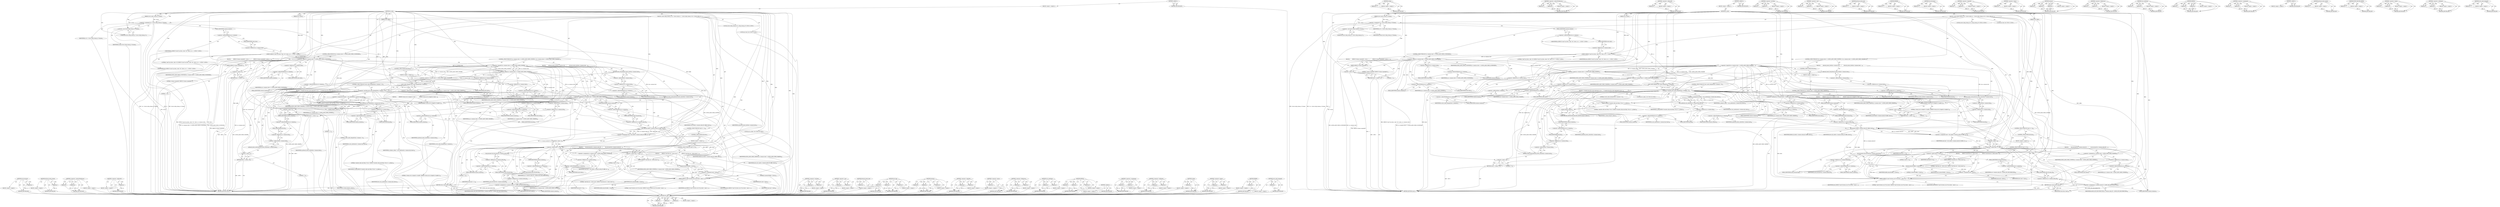 digraph "start_audio_datapath" {
vulnerable_305 [label=<(METHOD,skt_disconnect)>];
vulnerable_306 [label=<(PARAM,p1)>];
vulnerable_307 [label=<(BLOCK,&lt;empty&gt;,&lt;empty&gt;)>];
vulnerable_308 [label=<(METHOD_RETURN,ANY)>];
vulnerable_286 [label=<(METHOD,pthread_mutex_unlock)>];
vulnerable_287 [label=<(PARAM,p1)>];
vulnerable_288 [label=<(BLOCK,&lt;empty&gt;,&lt;empty&gt;)>];
vulnerable_289 [label=<(METHOD_RETURN,ANY)>];
vulnerable_241 [label=<(METHOD,&lt;operator&gt;.indirectFieldAccess)>];
vulnerable_242 [label=<(PARAM,p1)>];
vulnerable_243 [label=<(PARAM,p2)>];
vulnerable_244 [label=<(BLOCK,&lt;empty&gt;,&lt;empty&gt;)>];
vulnerable_245 [label=<(METHOD_RETURN,ANY)>];
vulnerable_264 [label=<(METHOD,&lt;operator&gt;.addressOf)>];
vulnerable_265 [label=<(PARAM,p1)>];
vulnerable_266 [label=<(BLOCK,&lt;empty&gt;,&lt;empty&gt;)>];
vulnerable_267 [label=<(METHOD_RETURN,ANY)>];
vulnerable_6 [label=<(METHOD,&lt;global&gt;)<SUB>1</SUB>>];
vulnerable_7 [label=<(BLOCK,&lt;empty&gt;,&lt;empty&gt;)<SUB>1</SUB>>];
vulnerable_8 [label=<(METHOD,in_read)<SUB>1</SUB>>];
vulnerable_9 [label=<(PARAM,struct audio_stream_in *stream)<SUB>1</SUB>>];
vulnerable_10 [label=<(PARAM,void* buffer)<SUB>1</SUB>>];
vulnerable_11 [label=<(PARAM,size_t bytes)<SUB>2</SUB>>];
vulnerable_12 [label=<(BLOCK,{
 struct a2dp_stream_in *in = (struct a2dp_str...,{
 struct a2dp_stream_in *in = (struct a2dp_str...)<SUB>3</SUB>>];
vulnerable_13 [label="<(LOCAL,struct a2dp_stream_in* in: a2dp_stream_in*)<SUB>4</SUB>>"];
vulnerable_14 [label=<(&lt;operator&gt;.assignment,*in = (struct a2dp_stream_in *)stream)<SUB>4</SUB>>];
vulnerable_15 [label=<(IDENTIFIER,in,*in = (struct a2dp_stream_in *)stream)<SUB>4</SUB>>];
vulnerable_16 [label=<(&lt;operator&gt;.cast,(struct a2dp_stream_in *)stream)<SUB>4</SUB>>];
vulnerable_17 [label=<(UNKNOWN,struct a2dp_stream_in *,struct a2dp_stream_in *)<SUB>4</SUB>>];
vulnerable_18 [label=<(IDENTIFIER,stream,(struct a2dp_stream_in *)stream)<SUB>4</SUB>>];
vulnerable_19 [label="<(LOCAL,int read: int)<SUB>5</SUB>>"];
vulnerable_20 [label="<(DEBUG,DEBUG(&quot;read %zu bytes, state: %d&quot;, bytes, in-&gt;c...)<SUB>7</SUB>>"];
vulnerable_21 [label="<(LITERAL,&quot;read %zu bytes, state: %d&quot;,DEBUG(&quot;read %zu bytes, state: %d&quot;, bytes, in-&gt;c...)<SUB>7</SUB>>"];
vulnerable_22 [label="<(IDENTIFIER,bytes,DEBUG(&quot;read %zu bytes, state: %d&quot;, bytes, in-&gt;c...)<SUB>7</SUB>>"];
vulnerable_23 [label=<(&lt;operator&gt;.fieldAccess,in-&gt;common.state)<SUB>7</SUB>>];
vulnerable_24 [label=<(&lt;operator&gt;.indirectFieldAccess,in-&gt;common)<SUB>7</SUB>>];
vulnerable_25 [label="<(IDENTIFIER,in,DEBUG(&quot;read %zu bytes, state: %d&quot;, bytes, in-&gt;c...)<SUB>7</SUB>>"];
vulnerable_26 [label=<(FIELD_IDENTIFIER,common,common)<SUB>7</SUB>>];
vulnerable_27 [label=<(FIELD_IDENTIFIER,state,state)<SUB>7</SUB>>];
vulnerable_28 [label=<(CONTROL_STRUCTURE,IF,if (in-&gt;common.state == AUDIO_A2DP_STATE_SUSPENDED))<SUB>9</SUB>>];
vulnerable_29 [label=<(&lt;operator&gt;.equals,in-&gt;common.state == AUDIO_A2DP_STATE_SUSPENDED)<SUB>9</SUB>>];
vulnerable_30 [label=<(&lt;operator&gt;.fieldAccess,in-&gt;common.state)<SUB>9</SUB>>];
vulnerable_31 [label=<(&lt;operator&gt;.indirectFieldAccess,in-&gt;common)<SUB>9</SUB>>];
vulnerable_32 [label=<(IDENTIFIER,in,in-&gt;common.state == AUDIO_A2DP_STATE_SUSPENDED)<SUB>9</SUB>>];
vulnerable_33 [label=<(FIELD_IDENTIFIER,common,common)<SUB>9</SUB>>];
vulnerable_34 [label=<(FIELD_IDENTIFIER,state,state)<SUB>9</SUB>>];
vulnerable_35 [label=<(IDENTIFIER,AUDIO_A2DP_STATE_SUSPENDED,in-&gt;common.state == AUDIO_A2DP_STATE_SUSPENDED)<SUB>9</SUB>>];
vulnerable_36 [label=<(BLOCK,{
        DEBUG(&quot;stream suspended&quot;);
 return -1...,{
        DEBUG(&quot;stream suspended&quot;);
 return -1...)<SUB>10</SUB>>];
vulnerable_37 [label=<(DEBUG,DEBUG(&quot;stream suspended&quot;))<SUB>11</SUB>>];
vulnerable_38 [label=<(LITERAL,&quot;stream suspended&quot;,DEBUG(&quot;stream suspended&quot;))<SUB>11</SUB>>];
vulnerable_39 [label=<(RETURN,return -1;,return -1;)<SUB>12</SUB>>];
vulnerable_40 [label=<(&lt;operator&gt;.minus,-1)<SUB>12</SUB>>];
vulnerable_41 [label=<(LITERAL,1,-1)<SUB>12</SUB>>];
vulnerable_42 [label=<(CONTROL_STRUCTURE,IF,if ((in-&gt;common.state == AUDIO_A2DP_STATE_STOPPED) ||
 (in-&gt;common.state == AUDIO_A2DP_STATE_STANDBY)))<SUB>16</SUB>>];
vulnerable_43 [label=<(&lt;operator&gt;.logicalOr,(in-&gt;common.state == AUDIO_A2DP_STATE_STOPPED) ...)<SUB>16</SUB>>];
vulnerable_44 [label=<(&lt;operator&gt;.equals,in-&gt;common.state == AUDIO_A2DP_STATE_STOPPED)<SUB>16</SUB>>];
vulnerable_45 [label=<(&lt;operator&gt;.fieldAccess,in-&gt;common.state)<SUB>16</SUB>>];
vulnerable_46 [label=<(&lt;operator&gt;.indirectFieldAccess,in-&gt;common)<SUB>16</SUB>>];
vulnerable_47 [label=<(IDENTIFIER,in,in-&gt;common.state == AUDIO_A2DP_STATE_STOPPED)<SUB>16</SUB>>];
vulnerable_48 [label=<(FIELD_IDENTIFIER,common,common)<SUB>16</SUB>>];
vulnerable_49 [label=<(FIELD_IDENTIFIER,state,state)<SUB>16</SUB>>];
vulnerable_50 [label=<(IDENTIFIER,AUDIO_A2DP_STATE_STOPPED,in-&gt;common.state == AUDIO_A2DP_STATE_STOPPED)<SUB>16</SUB>>];
vulnerable_51 [label=<(&lt;operator&gt;.equals,in-&gt;common.state == AUDIO_A2DP_STATE_STANDBY)<SUB>17</SUB>>];
vulnerable_52 [label=<(&lt;operator&gt;.fieldAccess,in-&gt;common.state)<SUB>17</SUB>>];
vulnerable_53 [label=<(&lt;operator&gt;.indirectFieldAccess,in-&gt;common)<SUB>17</SUB>>];
vulnerable_54 [label=<(IDENTIFIER,in,in-&gt;common.state == AUDIO_A2DP_STATE_STANDBY)<SUB>17</SUB>>];
vulnerable_55 [label=<(FIELD_IDENTIFIER,common,common)<SUB>17</SUB>>];
vulnerable_56 [label=<(FIELD_IDENTIFIER,state,state)<SUB>17</SUB>>];
vulnerable_57 [label=<(IDENTIFIER,AUDIO_A2DP_STATE_STANDBY,in-&gt;common.state == AUDIO_A2DP_STATE_STANDBY)<SUB>17</SUB>>];
vulnerable_58 [label=<(BLOCK,{
        pthread_mutex_lock(&amp;in-&gt;common.lock);...,{
        pthread_mutex_lock(&amp;in-&gt;common.lock);...)<SUB>18</SUB>>];
vulnerable_59 [label=<(pthread_mutex_lock,pthread_mutex_lock(&amp;in-&gt;common.lock))<SUB>19</SUB>>];
vulnerable_60 [label=<(&lt;operator&gt;.addressOf,&amp;in-&gt;common.lock)<SUB>19</SUB>>];
vulnerable_61 [label=<(&lt;operator&gt;.fieldAccess,in-&gt;common.lock)<SUB>19</SUB>>];
vulnerable_62 [label=<(&lt;operator&gt;.indirectFieldAccess,in-&gt;common)<SUB>19</SUB>>];
vulnerable_63 [label=<(IDENTIFIER,in,pthread_mutex_lock(&amp;in-&gt;common.lock))<SUB>19</SUB>>];
vulnerable_64 [label=<(FIELD_IDENTIFIER,common,common)<SUB>19</SUB>>];
vulnerable_65 [label=<(FIELD_IDENTIFIER,lock,lock)<SUB>19</SUB>>];
vulnerable_66 [label=<(CONTROL_STRUCTURE,IF,if (start_audio_datapath(&amp;in-&gt;common) &lt; 0))<SUB>21</SUB>>];
vulnerable_67 [label=<(&lt;operator&gt;.lessThan,start_audio_datapath(&amp;in-&gt;common) &lt; 0)<SUB>21</SUB>>];
vulnerable_68 [label=<(start_audio_datapath,start_audio_datapath(&amp;in-&gt;common))<SUB>21</SUB>>];
vulnerable_69 [label=<(&lt;operator&gt;.addressOf,&amp;in-&gt;common)<SUB>21</SUB>>];
vulnerable_70 [label=<(&lt;operator&gt;.indirectFieldAccess,in-&gt;common)<SUB>21</SUB>>];
vulnerable_71 [label=<(IDENTIFIER,in,start_audio_datapath(&amp;in-&gt;common))<SUB>21</SUB>>];
vulnerable_72 [label=<(FIELD_IDENTIFIER,common,common)<SUB>21</SUB>>];
vulnerable_73 [label=<(LITERAL,0,start_audio_datapath(&amp;in-&gt;common) &lt; 0)<SUB>21</SUB>>];
vulnerable_74 [label=<(BLOCK,{
 /* emulate time this write represents to avo...,{
 /* emulate time this write represents to avo...)<SUB>22</SUB>>];
vulnerable_75 [label="<(LOCAL,int us_delay: int)<SUB>26</SUB>>"];
vulnerable_76 [label=<(&lt;operator&gt;.assignment,us_delay = calc_audiotime(in-&gt;common.cfg, bytes))<SUB>26</SUB>>];
vulnerable_77 [label=<(IDENTIFIER,us_delay,us_delay = calc_audiotime(in-&gt;common.cfg, bytes))<SUB>26</SUB>>];
vulnerable_78 [label=<(calc_audiotime,calc_audiotime(in-&gt;common.cfg, bytes))<SUB>26</SUB>>];
vulnerable_79 [label=<(&lt;operator&gt;.fieldAccess,in-&gt;common.cfg)<SUB>26</SUB>>];
vulnerable_80 [label=<(&lt;operator&gt;.indirectFieldAccess,in-&gt;common)<SUB>26</SUB>>];
vulnerable_81 [label=<(IDENTIFIER,in,calc_audiotime(in-&gt;common.cfg, bytes))<SUB>26</SUB>>];
vulnerable_82 [label=<(FIELD_IDENTIFIER,common,common)<SUB>26</SUB>>];
vulnerable_83 [label=<(FIELD_IDENTIFIER,cfg,cfg)<SUB>26</SUB>>];
vulnerable_84 [label=<(IDENTIFIER,bytes,calc_audiotime(in-&gt;common.cfg, bytes))<SUB>26</SUB>>];
vulnerable_85 [label=<(DEBUG,DEBUG(&quot;emulate a2dp read delay (%d us)&quot;, us_delay))<SUB>29</SUB>>];
vulnerable_86 [label=<(LITERAL,&quot;emulate a2dp read delay (%d us)&quot;,DEBUG(&quot;emulate a2dp read delay (%d us)&quot;, us_delay))<SUB>29</SUB>>];
vulnerable_87 [label=<(IDENTIFIER,us_delay,DEBUG(&quot;emulate a2dp read delay (%d us)&quot;, us_delay))<SUB>29</SUB>>];
vulnerable_88 [label=<(usleep,usleep(us_delay))<SUB>31</SUB>>];
vulnerable_89 [label=<(IDENTIFIER,us_delay,usleep(us_delay))<SUB>31</SUB>>];
vulnerable_90 [label=<(pthread_mutex_unlock,pthread_mutex_unlock(&amp;in-&gt;common.lock))<SUB>32</SUB>>];
vulnerable_91 [label=<(&lt;operator&gt;.addressOf,&amp;in-&gt;common.lock)<SUB>32</SUB>>];
vulnerable_92 [label=<(&lt;operator&gt;.fieldAccess,in-&gt;common.lock)<SUB>32</SUB>>];
vulnerable_93 [label=<(&lt;operator&gt;.indirectFieldAccess,in-&gt;common)<SUB>32</SUB>>];
vulnerable_94 [label=<(IDENTIFIER,in,pthread_mutex_unlock(&amp;in-&gt;common.lock))<SUB>32</SUB>>];
vulnerable_95 [label=<(FIELD_IDENTIFIER,common,common)<SUB>32</SUB>>];
vulnerable_96 [label=<(FIELD_IDENTIFIER,lock,lock)<SUB>32</SUB>>];
vulnerable_97 [label=<(RETURN,return -1;,return -1;)<SUB>33</SUB>>];
vulnerable_98 [label=<(&lt;operator&gt;.minus,-1)<SUB>33</SUB>>];
vulnerable_99 [label=<(LITERAL,1,-1)<SUB>33</SUB>>];
vulnerable_100 [label=<(pthread_mutex_unlock,pthread_mutex_unlock(&amp;in-&gt;common.lock))<SUB>36</SUB>>];
vulnerable_101 [label=<(&lt;operator&gt;.addressOf,&amp;in-&gt;common.lock)<SUB>36</SUB>>];
vulnerable_102 [label=<(&lt;operator&gt;.fieldAccess,in-&gt;common.lock)<SUB>36</SUB>>];
vulnerable_103 [label=<(&lt;operator&gt;.indirectFieldAccess,in-&gt;common)<SUB>36</SUB>>];
vulnerable_104 [label=<(IDENTIFIER,in,pthread_mutex_unlock(&amp;in-&gt;common.lock))<SUB>36</SUB>>];
vulnerable_105 [label=<(FIELD_IDENTIFIER,common,common)<SUB>36</SUB>>];
vulnerable_106 [label=<(FIELD_IDENTIFIER,lock,lock)<SUB>36</SUB>>];
vulnerable_107 [label=<(CONTROL_STRUCTURE,ELSE,else)<SUB>38</SUB>>];
vulnerable_108 [label=<(BLOCK,&lt;empty&gt;,&lt;empty&gt;)<SUB>38</SUB>>];
vulnerable_109 [label=<(CONTROL_STRUCTURE,IF,if (in-&gt;common.state != AUDIO_A2DP_STATE_STARTED))<SUB>38</SUB>>];
vulnerable_110 [label=<(&lt;operator&gt;.notEquals,in-&gt;common.state != AUDIO_A2DP_STATE_STARTED)<SUB>38</SUB>>];
vulnerable_111 [label=<(&lt;operator&gt;.fieldAccess,in-&gt;common.state)<SUB>38</SUB>>];
vulnerable_112 [label=<(&lt;operator&gt;.indirectFieldAccess,in-&gt;common)<SUB>38</SUB>>];
vulnerable_113 [label=<(IDENTIFIER,in,in-&gt;common.state != AUDIO_A2DP_STATE_STARTED)<SUB>38</SUB>>];
vulnerable_114 [label=<(FIELD_IDENTIFIER,common,common)<SUB>38</SUB>>];
vulnerable_115 [label=<(FIELD_IDENTIFIER,state,state)<SUB>38</SUB>>];
vulnerable_116 [label=<(IDENTIFIER,AUDIO_A2DP_STATE_STARTED,in-&gt;common.state != AUDIO_A2DP_STATE_STARTED)<SUB>38</SUB>>];
vulnerable_117 [label=<(BLOCK,{
        ERROR(&quot;stream not in stopped or stand...,{
        ERROR(&quot;stream not in stopped or stand...)<SUB>39</SUB>>];
vulnerable_118 [label=<(ERROR,ERROR(&quot;stream not in stopped or standby&quot;))<SUB>40</SUB>>];
vulnerable_119 [label=<(LITERAL,&quot;stream not in stopped or standby&quot;,ERROR(&quot;stream not in stopped or standby&quot;))<SUB>40</SUB>>];
vulnerable_120 [label=<(RETURN,return -1;,return -1;)<SUB>41</SUB>>];
vulnerable_121 [label=<(&lt;operator&gt;.minus,-1)<SUB>41</SUB>>];
vulnerable_122 [label=<(LITERAL,1,-1)<SUB>41</SUB>>];
vulnerable_123 [label=<(&lt;operator&gt;.assignment,read = skt_read(in-&gt;common.audio_fd, buffer, by...)<SUB>44</SUB>>];
vulnerable_124 [label=<(IDENTIFIER,read,read = skt_read(in-&gt;common.audio_fd, buffer, by...)<SUB>44</SUB>>];
vulnerable_125 [label=<(skt_read,skt_read(in-&gt;common.audio_fd, buffer, bytes))<SUB>44</SUB>>];
vulnerable_126 [label=<(&lt;operator&gt;.fieldAccess,in-&gt;common.audio_fd)<SUB>44</SUB>>];
vulnerable_127 [label=<(&lt;operator&gt;.indirectFieldAccess,in-&gt;common)<SUB>44</SUB>>];
vulnerable_128 [label=<(IDENTIFIER,in,skt_read(in-&gt;common.audio_fd, buffer, bytes))<SUB>44</SUB>>];
vulnerable_129 [label=<(FIELD_IDENTIFIER,common,common)<SUB>44</SUB>>];
vulnerable_130 [label=<(FIELD_IDENTIFIER,audio_fd,audio_fd)<SUB>44</SUB>>];
vulnerable_131 [label=<(IDENTIFIER,buffer,skt_read(in-&gt;common.audio_fd, buffer, bytes))<SUB>44</SUB>>];
vulnerable_132 [label=<(IDENTIFIER,bytes,skt_read(in-&gt;common.audio_fd, buffer, bytes))<SUB>44</SUB>>];
vulnerable_133 [label=<(CONTROL_STRUCTURE,IF,if (read == -1))<SUB>46</SUB>>];
vulnerable_134 [label=<(&lt;operator&gt;.equals,read == -1)<SUB>46</SUB>>];
vulnerable_135 [label=<(IDENTIFIER,read,read == -1)<SUB>46</SUB>>];
vulnerable_136 [label=<(&lt;operator&gt;.minus,-1)<SUB>46</SUB>>];
vulnerable_137 [label=<(LITERAL,1,-1)<SUB>46</SUB>>];
vulnerable_138 [label=<(BLOCK,{
        skt_disconnect(in-&gt;common.audio_fd);
...,{
        skt_disconnect(in-&gt;common.audio_fd);
...)<SUB>47</SUB>>];
vulnerable_139 [label=<(skt_disconnect,skt_disconnect(in-&gt;common.audio_fd))<SUB>48</SUB>>];
vulnerable_140 [label=<(&lt;operator&gt;.fieldAccess,in-&gt;common.audio_fd)<SUB>48</SUB>>];
vulnerable_141 [label=<(&lt;operator&gt;.indirectFieldAccess,in-&gt;common)<SUB>48</SUB>>];
vulnerable_142 [label=<(IDENTIFIER,in,skt_disconnect(in-&gt;common.audio_fd))<SUB>48</SUB>>];
vulnerable_143 [label=<(FIELD_IDENTIFIER,common,common)<SUB>48</SUB>>];
vulnerable_144 [label=<(FIELD_IDENTIFIER,audio_fd,audio_fd)<SUB>48</SUB>>];
vulnerable_145 [label=<(&lt;operator&gt;.assignment,in-&gt;common.audio_fd = AUDIO_SKT_DISCONNECTED)<SUB>49</SUB>>];
vulnerable_146 [label=<(&lt;operator&gt;.fieldAccess,in-&gt;common.audio_fd)<SUB>49</SUB>>];
vulnerable_147 [label=<(&lt;operator&gt;.indirectFieldAccess,in-&gt;common)<SUB>49</SUB>>];
vulnerable_148 [label=<(IDENTIFIER,in,in-&gt;common.audio_fd = AUDIO_SKT_DISCONNECTED)<SUB>49</SUB>>];
vulnerable_149 [label=<(FIELD_IDENTIFIER,common,common)<SUB>49</SUB>>];
vulnerable_150 [label=<(FIELD_IDENTIFIER,audio_fd,audio_fd)<SUB>49</SUB>>];
vulnerable_151 [label=<(IDENTIFIER,AUDIO_SKT_DISCONNECTED,in-&gt;common.audio_fd = AUDIO_SKT_DISCONNECTED)<SUB>49</SUB>>];
vulnerable_152 [label=<(&lt;operator&gt;.assignment,in-&gt;common.state = AUDIO_A2DP_STATE_STOPPED)<SUB>50</SUB>>];
vulnerable_153 [label=<(&lt;operator&gt;.fieldAccess,in-&gt;common.state)<SUB>50</SUB>>];
vulnerable_154 [label=<(&lt;operator&gt;.indirectFieldAccess,in-&gt;common)<SUB>50</SUB>>];
vulnerable_155 [label=<(IDENTIFIER,in,in-&gt;common.state = AUDIO_A2DP_STATE_STOPPED)<SUB>50</SUB>>];
vulnerable_156 [label=<(FIELD_IDENTIFIER,common,common)<SUB>50</SUB>>];
vulnerable_157 [label=<(FIELD_IDENTIFIER,state,state)<SUB>50</SUB>>];
vulnerable_158 [label=<(IDENTIFIER,AUDIO_A2DP_STATE_STOPPED,in-&gt;common.state = AUDIO_A2DP_STATE_STOPPED)<SUB>50</SUB>>];
vulnerable_159 [label=<(CONTROL_STRUCTURE,ELSE,else)<SUB>51</SUB>>];
vulnerable_160 [label=<(BLOCK,&lt;empty&gt;,&lt;empty&gt;)<SUB>51</SUB>>];
vulnerable_161 [label=<(CONTROL_STRUCTURE,IF,if (read == 0))<SUB>51</SUB>>];
vulnerable_162 [label=<(&lt;operator&gt;.equals,read == 0)<SUB>51</SUB>>];
vulnerable_163 [label=<(IDENTIFIER,read,read == 0)<SUB>51</SUB>>];
vulnerable_164 [label=<(LITERAL,0,read == 0)<SUB>51</SUB>>];
vulnerable_165 [label=<(BLOCK,{
        DEBUG(&quot;read time out - return zeros&quot;)...,{
        DEBUG(&quot;read time out - return zeros&quot;)...)<SUB>51</SUB>>];
vulnerable_166 [label=<(DEBUG,DEBUG(&quot;read time out - return zeros&quot;))<SUB>52</SUB>>];
vulnerable_167 [label=<(LITERAL,&quot;read time out - return zeros&quot;,DEBUG(&quot;read time out - return zeros&quot;))<SUB>52</SUB>>];
vulnerable_168 [label=<(memset,memset(buffer, 0, bytes))<SUB>53</SUB>>];
vulnerable_169 [label=<(IDENTIFIER,buffer,memset(buffer, 0, bytes))<SUB>53</SUB>>];
vulnerable_170 [label=<(LITERAL,0,memset(buffer, 0, bytes))<SUB>53</SUB>>];
vulnerable_171 [label=<(IDENTIFIER,bytes,memset(buffer, 0, bytes))<SUB>53</SUB>>];
vulnerable_172 [label=<(&lt;operator&gt;.assignment,read = bytes)<SUB>54</SUB>>];
vulnerable_173 [label=<(IDENTIFIER,read,read = bytes)<SUB>54</SUB>>];
vulnerable_174 [label=<(IDENTIFIER,bytes,read = bytes)<SUB>54</SUB>>];
vulnerable_175 [label=<(DEBUG,DEBUG(&quot;read %d bytes out of %zu bytes&quot;, read, b...)<SUB>57</SUB>>];
vulnerable_176 [label=<(LITERAL,&quot;read %d bytes out of %zu bytes&quot;,DEBUG(&quot;read %d bytes out of %zu bytes&quot;, read, b...)<SUB>57</SUB>>];
vulnerable_177 [label=<(IDENTIFIER,read,DEBUG(&quot;read %d bytes out of %zu bytes&quot;, read, b...)<SUB>57</SUB>>];
vulnerable_178 [label=<(IDENTIFIER,bytes,DEBUG(&quot;read %d bytes out of %zu bytes&quot;, read, b...)<SUB>57</SUB>>];
vulnerable_179 [label=<(RETURN,return read;,return read;)<SUB>58</SUB>>];
vulnerable_180 [label=<(IDENTIFIER,read,return read;)<SUB>58</SUB>>];
vulnerable_181 [label=<(METHOD_RETURN,ssize_t)<SUB>1</SUB>>];
vulnerable_183 [label=<(METHOD_RETURN,ANY)<SUB>1</SUB>>];
vulnerable_268 [label=<(METHOD,&lt;operator&gt;.lessThan)>];
vulnerable_269 [label=<(PARAM,p1)>];
vulnerable_270 [label=<(PARAM,p2)>];
vulnerable_271 [label=<(BLOCK,&lt;empty&gt;,&lt;empty&gt;)>];
vulnerable_272 [label=<(METHOD_RETURN,ANY)>];
vulnerable_225 [label=<(METHOD,&lt;operator&gt;.cast)>];
vulnerable_226 [label=<(PARAM,p1)>];
vulnerable_227 [label=<(PARAM,p2)>];
vulnerable_228 [label=<(BLOCK,&lt;empty&gt;,&lt;empty&gt;)>];
vulnerable_229 [label=<(METHOD_RETURN,ANY)>];
vulnerable_260 [label=<(METHOD,pthread_mutex_lock)>];
vulnerable_261 [label=<(PARAM,p1)>];
vulnerable_262 [label=<(BLOCK,&lt;empty&gt;,&lt;empty&gt;)>];
vulnerable_263 [label=<(METHOD_RETURN,ANY)>];
vulnerable_299 [label=<(METHOD,skt_read)>];
vulnerable_300 [label=<(PARAM,p1)>];
vulnerable_301 [label=<(PARAM,p2)>];
vulnerable_302 [label=<(PARAM,p3)>];
vulnerable_303 [label=<(BLOCK,&lt;empty&gt;,&lt;empty&gt;)>];
vulnerable_304 [label=<(METHOD_RETURN,ANY)>];
vulnerable_309 [label=<(METHOD,memset)>];
vulnerable_310 [label=<(PARAM,p1)>];
vulnerable_311 [label=<(PARAM,p2)>];
vulnerable_312 [label=<(PARAM,p3)>];
vulnerable_313 [label=<(BLOCK,&lt;empty&gt;,&lt;empty&gt;)>];
vulnerable_314 [label=<(METHOD_RETURN,ANY)>];
vulnerable_255 [label=<(METHOD,&lt;operator&gt;.logicalOr)>];
vulnerable_256 [label=<(PARAM,p1)>];
vulnerable_257 [label=<(PARAM,p2)>];
vulnerable_258 [label=<(BLOCK,&lt;empty&gt;,&lt;empty&gt;)>];
vulnerable_259 [label=<(METHOD_RETURN,ANY)>];
vulnerable_251 [label=<(METHOD,&lt;operator&gt;.minus)>];
vulnerable_252 [label=<(PARAM,p1)>];
vulnerable_253 [label=<(BLOCK,&lt;empty&gt;,&lt;empty&gt;)>];
vulnerable_254 [label=<(METHOD_RETURN,ANY)>];
vulnerable_236 [label=<(METHOD,&lt;operator&gt;.fieldAccess)>];
vulnerable_237 [label=<(PARAM,p1)>];
vulnerable_238 [label=<(PARAM,p2)>];
vulnerable_239 [label=<(BLOCK,&lt;empty&gt;,&lt;empty&gt;)>];
vulnerable_240 [label=<(METHOD_RETURN,ANY)>];
vulnerable_277 [label=<(METHOD,calc_audiotime)>];
vulnerable_278 [label=<(PARAM,p1)>];
vulnerable_279 [label=<(PARAM,p2)>];
vulnerable_280 [label=<(BLOCK,&lt;empty&gt;,&lt;empty&gt;)>];
vulnerable_281 [label=<(METHOD_RETURN,ANY)>];
vulnerable_230 [label=<(METHOD,DEBUG)>];
vulnerable_231 [label=<(PARAM,p1)>];
vulnerable_232 [label=<(PARAM,p2)>];
vulnerable_233 [label=<(PARAM,p3)>];
vulnerable_234 [label=<(BLOCK,&lt;empty&gt;,&lt;empty&gt;)>];
vulnerable_235 [label=<(METHOD_RETURN,ANY)>];
vulnerable_220 [label=<(METHOD,&lt;operator&gt;.assignment)>];
vulnerable_221 [label=<(PARAM,p1)>];
vulnerable_222 [label=<(PARAM,p2)>];
vulnerable_223 [label=<(BLOCK,&lt;empty&gt;,&lt;empty&gt;)>];
vulnerable_224 [label=<(METHOD_RETURN,ANY)>];
vulnerable_214 [label=<(METHOD,&lt;global&gt;)<SUB>1</SUB>>];
vulnerable_215 [label=<(BLOCK,&lt;empty&gt;,&lt;empty&gt;)>];
vulnerable_216 [label=<(METHOD_RETURN,ANY)>];
vulnerable_290 [label=<(METHOD,&lt;operator&gt;.notEquals)>];
vulnerable_291 [label=<(PARAM,p1)>];
vulnerable_292 [label=<(PARAM,p2)>];
vulnerable_293 [label=<(BLOCK,&lt;empty&gt;,&lt;empty&gt;)>];
vulnerable_294 [label=<(METHOD_RETURN,ANY)>];
vulnerable_282 [label=<(METHOD,usleep)>];
vulnerable_283 [label=<(PARAM,p1)>];
vulnerable_284 [label=<(BLOCK,&lt;empty&gt;,&lt;empty&gt;)>];
vulnerable_285 [label=<(METHOD_RETURN,ANY)>];
vulnerable_246 [label=<(METHOD,&lt;operator&gt;.equals)>];
vulnerable_247 [label=<(PARAM,p1)>];
vulnerable_248 [label=<(PARAM,p2)>];
vulnerable_249 [label=<(BLOCK,&lt;empty&gt;,&lt;empty&gt;)>];
vulnerable_250 [label=<(METHOD_RETURN,ANY)>];
vulnerable_295 [label=<(METHOD,ERROR)>];
vulnerable_296 [label=<(PARAM,p1)>];
vulnerable_297 [label=<(BLOCK,&lt;empty&gt;,&lt;empty&gt;)>];
vulnerable_298 [label=<(METHOD_RETURN,ANY)>];
vulnerable_273 [label=<(METHOD,start_audio_datapath)>];
vulnerable_274 [label=<(PARAM,p1)>];
vulnerable_275 [label=<(BLOCK,&lt;empty&gt;,&lt;empty&gt;)>];
vulnerable_276 [label=<(METHOD_RETURN,ANY)>];
fixed_304 [label=<(METHOD,skt_read)>];
fixed_305 [label=<(PARAM,p1)>];
fixed_306 [label=<(PARAM,p2)>];
fixed_307 [label=<(PARAM,p3)>];
fixed_308 [label=<(BLOCK,&lt;empty&gt;,&lt;empty&gt;)>];
fixed_309 [label=<(METHOD_RETURN,ANY)>];
fixed_287 [label=<(METHOD,usleep)>];
fixed_288 [label=<(PARAM,p1)>];
fixed_289 [label=<(BLOCK,&lt;empty&gt;,&lt;empty&gt;)>];
fixed_290 [label=<(METHOD_RETURN,ANY)>];
fixed_242 [label=<(METHOD,&lt;operator&gt;.indirectFieldAccess)>];
fixed_243 [label=<(PARAM,p1)>];
fixed_244 [label=<(PARAM,p2)>];
fixed_245 [label=<(BLOCK,&lt;empty&gt;,&lt;empty&gt;)>];
fixed_246 [label=<(METHOD_RETURN,ANY)>];
fixed_265 [label=<(METHOD,&lt;operator&gt;.addressOf)>];
fixed_266 [label=<(PARAM,p1)>];
fixed_267 [label=<(BLOCK,&lt;empty&gt;,&lt;empty&gt;)>];
fixed_268 [label=<(METHOD_RETURN,ANY)>];
fixed_6 [label=<(METHOD,&lt;global&gt;)<SUB>1</SUB>>];
fixed_7 [label=<(BLOCK,&lt;empty&gt;,&lt;empty&gt;)<SUB>1</SUB>>];
fixed_8 [label=<(METHOD,in_read)<SUB>1</SUB>>];
fixed_9 [label=<(PARAM,struct audio_stream_in *stream)<SUB>1</SUB>>];
fixed_10 [label=<(PARAM,void* buffer)<SUB>1</SUB>>];
fixed_11 [label=<(PARAM,size_t bytes)<SUB>2</SUB>>];
fixed_12 [label=<(BLOCK,{
 struct a2dp_stream_in *in = (struct a2dp_str...,{
 struct a2dp_stream_in *in = (struct a2dp_str...)<SUB>3</SUB>>];
fixed_13 [label="<(LOCAL,struct a2dp_stream_in* in: a2dp_stream_in*)<SUB>4</SUB>>"];
fixed_14 [label=<(&lt;operator&gt;.assignment,*in = (struct a2dp_stream_in *)stream)<SUB>4</SUB>>];
fixed_15 [label=<(IDENTIFIER,in,*in = (struct a2dp_stream_in *)stream)<SUB>4</SUB>>];
fixed_16 [label=<(&lt;operator&gt;.cast,(struct a2dp_stream_in *)stream)<SUB>4</SUB>>];
fixed_17 [label=<(UNKNOWN,struct a2dp_stream_in *,struct a2dp_stream_in *)<SUB>4</SUB>>];
fixed_18 [label=<(IDENTIFIER,stream,(struct a2dp_stream_in *)stream)<SUB>4</SUB>>];
fixed_19 [label="<(LOCAL,int read: int)<SUB>5</SUB>>"];
fixed_20 [label="<(DEBUG,DEBUG(&quot;read %zu bytes, state: %d&quot;, bytes, in-&gt;c...)<SUB>7</SUB>>"];
fixed_21 [label="<(LITERAL,&quot;read %zu bytes, state: %d&quot;,DEBUG(&quot;read %zu bytes, state: %d&quot;, bytes, in-&gt;c...)<SUB>7</SUB>>"];
fixed_22 [label="<(IDENTIFIER,bytes,DEBUG(&quot;read %zu bytes, state: %d&quot;, bytes, in-&gt;c...)<SUB>7</SUB>>"];
fixed_23 [label=<(&lt;operator&gt;.fieldAccess,in-&gt;common.state)<SUB>7</SUB>>];
fixed_24 [label=<(&lt;operator&gt;.indirectFieldAccess,in-&gt;common)<SUB>7</SUB>>];
fixed_25 [label="<(IDENTIFIER,in,DEBUG(&quot;read %zu bytes, state: %d&quot;, bytes, in-&gt;c...)<SUB>7</SUB>>"];
fixed_26 [label=<(FIELD_IDENTIFIER,common,common)<SUB>7</SUB>>];
fixed_27 [label=<(FIELD_IDENTIFIER,state,state)<SUB>7</SUB>>];
fixed_28 [label=<(CONTROL_STRUCTURE,IF,if (in-&gt;common.state == AUDIO_A2DP_STATE_SUSPENDED))<SUB>9</SUB>>];
fixed_29 [label=<(&lt;operator&gt;.equals,in-&gt;common.state == AUDIO_A2DP_STATE_SUSPENDED)<SUB>9</SUB>>];
fixed_30 [label=<(&lt;operator&gt;.fieldAccess,in-&gt;common.state)<SUB>9</SUB>>];
fixed_31 [label=<(&lt;operator&gt;.indirectFieldAccess,in-&gt;common)<SUB>9</SUB>>];
fixed_32 [label=<(IDENTIFIER,in,in-&gt;common.state == AUDIO_A2DP_STATE_SUSPENDED)<SUB>9</SUB>>];
fixed_33 [label=<(FIELD_IDENTIFIER,common,common)<SUB>9</SUB>>];
fixed_34 [label=<(FIELD_IDENTIFIER,state,state)<SUB>9</SUB>>];
fixed_35 [label=<(IDENTIFIER,AUDIO_A2DP_STATE_SUSPENDED,in-&gt;common.state == AUDIO_A2DP_STATE_SUSPENDED)<SUB>9</SUB>>];
fixed_36 [label=<(BLOCK,{
        DEBUG(&quot;stream suspended&quot;);
 return -1...,{
        DEBUG(&quot;stream suspended&quot;);
 return -1...)<SUB>10</SUB>>];
fixed_37 [label=<(DEBUG,DEBUG(&quot;stream suspended&quot;))<SUB>11</SUB>>];
fixed_38 [label=<(LITERAL,&quot;stream suspended&quot;,DEBUG(&quot;stream suspended&quot;))<SUB>11</SUB>>];
fixed_39 [label=<(RETURN,return -1;,return -1;)<SUB>12</SUB>>];
fixed_40 [label=<(&lt;operator&gt;.minus,-1)<SUB>12</SUB>>];
fixed_41 [label=<(LITERAL,1,-1)<SUB>12</SUB>>];
fixed_42 [label=<(CONTROL_STRUCTURE,IF,if ((in-&gt;common.state == AUDIO_A2DP_STATE_STOPPED) ||
 (in-&gt;common.state == AUDIO_A2DP_STATE_STANDBY)))<SUB>16</SUB>>];
fixed_43 [label=<(&lt;operator&gt;.logicalOr,(in-&gt;common.state == AUDIO_A2DP_STATE_STOPPED) ...)<SUB>16</SUB>>];
fixed_44 [label=<(&lt;operator&gt;.equals,in-&gt;common.state == AUDIO_A2DP_STATE_STOPPED)<SUB>16</SUB>>];
fixed_45 [label=<(&lt;operator&gt;.fieldAccess,in-&gt;common.state)<SUB>16</SUB>>];
fixed_46 [label=<(&lt;operator&gt;.indirectFieldAccess,in-&gt;common)<SUB>16</SUB>>];
fixed_47 [label=<(IDENTIFIER,in,in-&gt;common.state == AUDIO_A2DP_STATE_STOPPED)<SUB>16</SUB>>];
fixed_48 [label=<(FIELD_IDENTIFIER,common,common)<SUB>16</SUB>>];
fixed_49 [label=<(FIELD_IDENTIFIER,state,state)<SUB>16</SUB>>];
fixed_50 [label=<(IDENTIFIER,AUDIO_A2DP_STATE_STOPPED,in-&gt;common.state == AUDIO_A2DP_STATE_STOPPED)<SUB>16</SUB>>];
fixed_51 [label=<(&lt;operator&gt;.equals,in-&gt;common.state == AUDIO_A2DP_STATE_STANDBY)<SUB>17</SUB>>];
fixed_52 [label=<(&lt;operator&gt;.fieldAccess,in-&gt;common.state)<SUB>17</SUB>>];
fixed_53 [label=<(&lt;operator&gt;.indirectFieldAccess,in-&gt;common)<SUB>17</SUB>>];
fixed_54 [label=<(IDENTIFIER,in,in-&gt;common.state == AUDIO_A2DP_STATE_STANDBY)<SUB>17</SUB>>];
fixed_55 [label=<(FIELD_IDENTIFIER,common,common)<SUB>17</SUB>>];
fixed_56 [label=<(FIELD_IDENTIFIER,state,state)<SUB>17</SUB>>];
fixed_57 [label=<(IDENTIFIER,AUDIO_A2DP_STATE_STANDBY,in-&gt;common.state == AUDIO_A2DP_STATE_STANDBY)<SUB>17</SUB>>];
fixed_58 [label=<(BLOCK,{
        pthread_mutex_lock(&amp;in-&gt;common.lock);...,{
        pthread_mutex_lock(&amp;in-&gt;common.lock);...)<SUB>18</SUB>>];
fixed_59 [label=<(pthread_mutex_lock,pthread_mutex_lock(&amp;in-&gt;common.lock))<SUB>19</SUB>>];
fixed_60 [label=<(&lt;operator&gt;.addressOf,&amp;in-&gt;common.lock)<SUB>19</SUB>>];
fixed_61 [label=<(&lt;operator&gt;.fieldAccess,in-&gt;common.lock)<SUB>19</SUB>>];
fixed_62 [label=<(&lt;operator&gt;.indirectFieldAccess,in-&gt;common)<SUB>19</SUB>>];
fixed_63 [label=<(IDENTIFIER,in,pthread_mutex_lock(&amp;in-&gt;common.lock))<SUB>19</SUB>>];
fixed_64 [label=<(FIELD_IDENTIFIER,common,common)<SUB>19</SUB>>];
fixed_65 [label=<(FIELD_IDENTIFIER,lock,lock)<SUB>19</SUB>>];
fixed_66 [label=<(CONTROL_STRUCTURE,IF,if (start_audio_datapath(&amp;in-&gt;common) &lt; 0))<SUB>21</SUB>>];
fixed_67 [label=<(&lt;operator&gt;.lessThan,start_audio_datapath(&amp;in-&gt;common) &lt; 0)<SUB>21</SUB>>];
fixed_68 [label=<(start_audio_datapath,start_audio_datapath(&amp;in-&gt;common))<SUB>21</SUB>>];
fixed_69 [label=<(&lt;operator&gt;.addressOf,&amp;in-&gt;common)<SUB>21</SUB>>];
fixed_70 [label=<(&lt;operator&gt;.indirectFieldAccess,in-&gt;common)<SUB>21</SUB>>];
fixed_71 [label=<(IDENTIFIER,in,start_audio_datapath(&amp;in-&gt;common))<SUB>21</SUB>>];
fixed_72 [label=<(FIELD_IDENTIFIER,common,common)<SUB>21</SUB>>];
fixed_73 [label=<(LITERAL,0,start_audio_datapath(&amp;in-&gt;common) &lt; 0)<SUB>21</SUB>>];
fixed_74 [label=<(BLOCK,{
 /* emulate time this write represents to avo...,{
 /* emulate time this write represents to avo...)<SUB>22</SUB>>];
fixed_75 [label="<(LOCAL,int us_delay: int)<SUB>26</SUB>>"];
fixed_76 [label=<(&lt;operator&gt;.assignment,us_delay = calc_audiotime(in-&gt;common.cfg, bytes))<SUB>26</SUB>>];
fixed_77 [label=<(IDENTIFIER,us_delay,us_delay = calc_audiotime(in-&gt;common.cfg, bytes))<SUB>26</SUB>>];
fixed_78 [label=<(calc_audiotime,calc_audiotime(in-&gt;common.cfg, bytes))<SUB>26</SUB>>];
fixed_79 [label=<(&lt;operator&gt;.fieldAccess,in-&gt;common.cfg)<SUB>26</SUB>>];
fixed_80 [label=<(&lt;operator&gt;.indirectFieldAccess,in-&gt;common)<SUB>26</SUB>>];
fixed_81 [label=<(IDENTIFIER,in,calc_audiotime(in-&gt;common.cfg, bytes))<SUB>26</SUB>>];
fixed_82 [label=<(FIELD_IDENTIFIER,common,common)<SUB>26</SUB>>];
fixed_83 [label=<(FIELD_IDENTIFIER,cfg,cfg)<SUB>26</SUB>>];
fixed_84 [label=<(IDENTIFIER,bytes,calc_audiotime(in-&gt;common.cfg, bytes))<SUB>26</SUB>>];
fixed_85 [label=<(DEBUG,DEBUG(&quot;emulate a2dp read delay (%d us)&quot;, us_delay))<SUB>29</SUB>>];
fixed_86 [label=<(LITERAL,&quot;emulate a2dp read delay (%d us)&quot;,DEBUG(&quot;emulate a2dp read delay (%d us)&quot;, us_delay))<SUB>29</SUB>>];
fixed_87 [label=<(IDENTIFIER,us_delay,DEBUG(&quot;emulate a2dp read delay (%d us)&quot;, us_delay))<SUB>29</SUB>>];
fixed_88 [label=<(TEMP_FAILURE_RETRY,TEMP_FAILURE_RETRY(usleep(us_delay)))<SUB>31</SUB>>];
fixed_89 [label=<(usleep,usleep(us_delay))<SUB>31</SUB>>];
fixed_90 [label=<(IDENTIFIER,us_delay,usleep(us_delay))<SUB>31</SUB>>];
fixed_91 [label=<(pthread_mutex_unlock,pthread_mutex_unlock(&amp;in-&gt;common.lock))<SUB>32</SUB>>];
fixed_92 [label=<(&lt;operator&gt;.addressOf,&amp;in-&gt;common.lock)<SUB>32</SUB>>];
fixed_93 [label=<(&lt;operator&gt;.fieldAccess,in-&gt;common.lock)<SUB>32</SUB>>];
fixed_94 [label=<(&lt;operator&gt;.indirectFieldAccess,in-&gt;common)<SUB>32</SUB>>];
fixed_95 [label=<(IDENTIFIER,in,pthread_mutex_unlock(&amp;in-&gt;common.lock))<SUB>32</SUB>>];
fixed_96 [label=<(FIELD_IDENTIFIER,common,common)<SUB>32</SUB>>];
fixed_97 [label=<(FIELD_IDENTIFIER,lock,lock)<SUB>32</SUB>>];
fixed_98 [label=<(RETURN,return -1;,return -1;)<SUB>33</SUB>>];
fixed_99 [label=<(&lt;operator&gt;.minus,-1)<SUB>33</SUB>>];
fixed_100 [label=<(LITERAL,1,-1)<SUB>33</SUB>>];
fixed_101 [label=<(pthread_mutex_unlock,pthread_mutex_unlock(&amp;in-&gt;common.lock))<SUB>36</SUB>>];
fixed_102 [label=<(&lt;operator&gt;.addressOf,&amp;in-&gt;common.lock)<SUB>36</SUB>>];
fixed_103 [label=<(&lt;operator&gt;.fieldAccess,in-&gt;common.lock)<SUB>36</SUB>>];
fixed_104 [label=<(&lt;operator&gt;.indirectFieldAccess,in-&gt;common)<SUB>36</SUB>>];
fixed_105 [label=<(IDENTIFIER,in,pthread_mutex_unlock(&amp;in-&gt;common.lock))<SUB>36</SUB>>];
fixed_106 [label=<(FIELD_IDENTIFIER,common,common)<SUB>36</SUB>>];
fixed_107 [label=<(FIELD_IDENTIFIER,lock,lock)<SUB>36</SUB>>];
fixed_108 [label=<(CONTROL_STRUCTURE,ELSE,else)<SUB>38</SUB>>];
fixed_109 [label=<(BLOCK,&lt;empty&gt;,&lt;empty&gt;)<SUB>38</SUB>>];
fixed_110 [label=<(CONTROL_STRUCTURE,IF,if (in-&gt;common.state != AUDIO_A2DP_STATE_STARTED))<SUB>38</SUB>>];
fixed_111 [label=<(&lt;operator&gt;.notEquals,in-&gt;common.state != AUDIO_A2DP_STATE_STARTED)<SUB>38</SUB>>];
fixed_112 [label=<(&lt;operator&gt;.fieldAccess,in-&gt;common.state)<SUB>38</SUB>>];
fixed_113 [label=<(&lt;operator&gt;.indirectFieldAccess,in-&gt;common)<SUB>38</SUB>>];
fixed_114 [label=<(IDENTIFIER,in,in-&gt;common.state != AUDIO_A2DP_STATE_STARTED)<SUB>38</SUB>>];
fixed_115 [label=<(FIELD_IDENTIFIER,common,common)<SUB>38</SUB>>];
fixed_116 [label=<(FIELD_IDENTIFIER,state,state)<SUB>38</SUB>>];
fixed_117 [label=<(IDENTIFIER,AUDIO_A2DP_STATE_STARTED,in-&gt;common.state != AUDIO_A2DP_STATE_STARTED)<SUB>38</SUB>>];
fixed_118 [label=<(BLOCK,{
        ERROR(&quot;stream not in stopped or stand...,{
        ERROR(&quot;stream not in stopped or stand...)<SUB>39</SUB>>];
fixed_119 [label=<(ERROR,ERROR(&quot;stream not in stopped or standby&quot;))<SUB>40</SUB>>];
fixed_120 [label=<(LITERAL,&quot;stream not in stopped or standby&quot;,ERROR(&quot;stream not in stopped or standby&quot;))<SUB>40</SUB>>];
fixed_121 [label=<(RETURN,return -1;,return -1;)<SUB>41</SUB>>];
fixed_122 [label=<(&lt;operator&gt;.minus,-1)<SUB>41</SUB>>];
fixed_123 [label=<(LITERAL,1,-1)<SUB>41</SUB>>];
fixed_124 [label=<(&lt;operator&gt;.assignment,read = skt_read(in-&gt;common.audio_fd, buffer, by...)<SUB>44</SUB>>];
fixed_125 [label=<(IDENTIFIER,read,read = skt_read(in-&gt;common.audio_fd, buffer, by...)<SUB>44</SUB>>];
fixed_126 [label=<(skt_read,skt_read(in-&gt;common.audio_fd, buffer, bytes))<SUB>44</SUB>>];
fixed_127 [label=<(&lt;operator&gt;.fieldAccess,in-&gt;common.audio_fd)<SUB>44</SUB>>];
fixed_128 [label=<(&lt;operator&gt;.indirectFieldAccess,in-&gt;common)<SUB>44</SUB>>];
fixed_129 [label=<(IDENTIFIER,in,skt_read(in-&gt;common.audio_fd, buffer, bytes))<SUB>44</SUB>>];
fixed_130 [label=<(FIELD_IDENTIFIER,common,common)<SUB>44</SUB>>];
fixed_131 [label=<(FIELD_IDENTIFIER,audio_fd,audio_fd)<SUB>44</SUB>>];
fixed_132 [label=<(IDENTIFIER,buffer,skt_read(in-&gt;common.audio_fd, buffer, bytes))<SUB>44</SUB>>];
fixed_133 [label=<(IDENTIFIER,bytes,skt_read(in-&gt;common.audio_fd, buffer, bytes))<SUB>44</SUB>>];
fixed_134 [label=<(CONTROL_STRUCTURE,IF,if (read == -1))<SUB>46</SUB>>];
fixed_135 [label=<(&lt;operator&gt;.equals,read == -1)<SUB>46</SUB>>];
fixed_136 [label=<(IDENTIFIER,read,read == -1)<SUB>46</SUB>>];
fixed_137 [label=<(&lt;operator&gt;.minus,-1)<SUB>46</SUB>>];
fixed_138 [label=<(LITERAL,1,-1)<SUB>46</SUB>>];
fixed_139 [label=<(BLOCK,{
        skt_disconnect(in-&gt;common.audio_fd);
...,{
        skt_disconnect(in-&gt;common.audio_fd);
...)<SUB>47</SUB>>];
fixed_140 [label=<(skt_disconnect,skt_disconnect(in-&gt;common.audio_fd))<SUB>48</SUB>>];
fixed_141 [label=<(&lt;operator&gt;.fieldAccess,in-&gt;common.audio_fd)<SUB>48</SUB>>];
fixed_142 [label=<(&lt;operator&gt;.indirectFieldAccess,in-&gt;common)<SUB>48</SUB>>];
fixed_143 [label=<(IDENTIFIER,in,skt_disconnect(in-&gt;common.audio_fd))<SUB>48</SUB>>];
fixed_144 [label=<(FIELD_IDENTIFIER,common,common)<SUB>48</SUB>>];
fixed_145 [label=<(FIELD_IDENTIFIER,audio_fd,audio_fd)<SUB>48</SUB>>];
fixed_146 [label=<(&lt;operator&gt;.assignment,in-&gt;common.audio_fd = AUDIO_SKT_DISCONNECTED)<SUB>49</SUB>>];
fixed_147 [label=<(&lt;operator&gt;.fieldAccess,in-&gt;common.audio_fd)<SUB>49</SUB>>];
fixed_148 [label=<(&lt;operator&gt;.indirectFieldAccess,in-&gt;common)<SUB>49</SUB>>];
fixed_149 [label=<(IDENTIFIER,in,in-&gt;common.audio_fd = AUDIO_SKT_DISCONNECTED)<SUB>49</SUB>>];
fixed_150 [label=<(FIELD_IDENTIFIER,common,common)<SUB>49</SUB>>];
fixed_151 [label=<(FIELD_IDENTIFIER,audio_fd,audio_fd)<SUB>49</SUB>>];
fixed_152 [label=<(IDENTIFIER,AUDIO_SKT_DISCONNECTED,in-&gt;common.audio_fd = AUDIO_SKT_DISCONNECTED)<SUB>49</SUB>>];
fixed_153 [label=<(&lt;operator&gt;.assignment,in-&gt;common.state = AUDIO_A2DP_STATE_STOPPED)<SUB>50</SUB>>];
fixed_154 [label=<(&lt;operator&gt;.fieldAccess,in-&gt;common.state)<SUB>50</SUB>>];
fixed_155 [label=<(&lt;operator&gt;.indirectFieldAccess,in-&gt;common)<SUB>50</SUB>>];
fixed_156 [label=<(IDENTIFIER,in,in-&gt;common.state = AUDIO_A2DP_STATE_STOPPED)<SUB>50</SUB>>];
fixed_157 [label=<(FIELD_IDENTIFIER,common,common)<SUB>50</SUB>>];
fixed_158 [label=<(FIELD_IDENTIFIER,state,state)<SUB>50</SUB>>];
fixed_159 [label=<(IDENTIFIER,AUDIO_A2DP_STATE_STOPPED,in-&gt;common.state = AUDIO_A2DP_STATE_STOPPED)<SUB>50</SUB>>];
fixed_160 [label=<(CONTROL_STRUCTURE,ELSE,else)<SUB>51</SUB>>];
fixed_161 [label=<(BLOCK,&lt;empty&gt;,&lt;empty&gt;)<SUB>51</SUB>>];
fixed_162 [label=<(CONTROL_STRUCTURE,IF,if (read == 0))<SUB>51</SUB>>];
fixed_163 [label=<(&lt;operator&gt;.equals,read == 0)<SUB>51</SUB>>];
fixed_164 [label=<(IDENTIFIER,read,read == 0)<SUB>51</SUB>>];
fixed_165 [label=<(LITERAL,0,read == 0)<SUB>51</SUB>>];
fixed_166 [label=<(BLOCK,{
        DEBUG(&quot;read time out - return zeros&quot;)...,{
        DEBUG(&quot;read time out - return zeros&quot;)...)<SUB>51</SUB>>];
fixed_167 [label=<(DEBUG,DEBUG(&quot;read time out - return zeros&quot;))<SUB>52</SUB>>];
fixed_168 [label=<(LITERAL,&quot;read time out - return zeros&quot;,DEBUG(&quot;read time out - return zeros&quot;))<SUB>52</SUB>>];
fixed_169 [label=<(memset,memset(buffer, 0, bytes))<SUB>53</SUB>>];
fixed_170 [label=<(IDENTIFIER,buffer,memset(buffer, 0, bytes))<SUB>53</SUB>>];
fixed_171 [label=<(LITERAL,0,memset(buffer, 0, bytes))<SUB>53</SUB>>];
fixed_172 [label=<(IDENTIFIER,bytes,memset(buffer, 0, bytes))<SUB>53</SUB>>];
fixed_173 [label=<(&lt;operator&gt;.assignment,read = bytes)<SUB>54</SUB>>];
fixed_174 [label=<(IDENTIFIER,read,read = bytes)<SUB>54</SUB>>];
fixed_175 [label=<(IDENTIFIER,bytes,read = bytes)<SUB>54</SUB>>];
fixed_176 [label=<(DEBUG,DEBUG(&quot;read %d bytes out of %zu bytes&quot;, read, b...)<SUB>57</SUB>>];
fixed_177 [label=<(LITERAL,&quot;read %d bytes out of %zu bytes&quot;,DEBUG(&quot;read %d bytes out of %zu bytes&quot;, read, b...)<SUB>57</SUB>>];
fixed_178 [label=<(IDENTIFIER,read,DEBUG(&quot;read %d bytes out of %zu bytes&quot;, read, b...)<SUB>57</SUB>>];
fixed_179 [label=<(IDENTIFIER,bytes,DEBUG(&quot;read %d bytes out of %zu bytes&quot;, read, b...)<SUB>57</SUB>>];
fixed_180 [label=<(RETURN,return read;,return read;)<SUB>58</SUB>>];
fixed_181 [label=<(IDENTIFIER,read,return read;)<SUB>58</SUB>>];
fixed_182 [label=<(METHOD_RETURN,ssize_t)<SUB>1</SUB>>];
fixed_184 [label=<(METHOD_RETURN,ANY)<SUB>1</SUB>>];
fixed_269 [label=<(METHOD,&lt;operator&gt;.lessThan)>];
fixed_270 [label=<(PARAM,p1)>];
fixed_271 [label=<(PARAM,p2)>];
fixed_272 [label=<(BLOCK,&lt;empty&gt;,&lt;empty&gt;)>];
fixed_273 [label=<(METHOD_RETURN,ANY)>];
fixed_226 [label=<(METHOD,&lt;operator&gt;.cast)>];
fixed_227 [label=<(PARAM,p1)>];
fixed_228 [label=<(PARAM,p2)>];
fixed_229 [label=<(BLOCK,&lt;empty&gt;,&lt;empty&gt;)>];
fixed_230 [label=<(METHOD_RETURN,ANY)>];
fixed_261 [label=<(METHOD,pthread_mutex_lock)>];
fixed_262 [label=<(PARAM,p1)>];
fixed_263 [label=<(BLOCK,&lt;empty&gt;,&lt;empty&gt;)>];
fixed_264 [label=<(METHOD_RETURN,ANY)>];
fixed_300 [label=<(METHOD,ERROR)>];
fixed_301 [label=<(PARAM,p1)>];
fixed_302 [label=<(BLOCK,&lt;empty&gt;,&lt;empty&gt;)>];
fixed_303 [label=<(METHOD_RETURN,ANY)>];
fixed_310 [label=<(METHOD,skt_disconnect)>];
fixed_311 [label=<(PARAM,p1)>];
fixed_312 [label=<(BLOCK,&lt;empty&gt;,&lt;empty&gt;)>];
fixed_313 [label=<(METHOD_RETURN,ANY)>];
fixed_256 [label=<(METHOD,&lt;operator&gt;.logicalOr)>];
fixed_257 [label=<(PARAM,p1)>];
fixed_258 [label=<(PARAM,p2)>];
fixed_259 [label=<(BLOCK,&lt;empty&gt;,&lt;empty&gt;)>];
fixed_260 [label=<(METHOD_RETURN,ANY)>];
fixed_252 [label=<(METHOD,&lt;operator&gt;.minus)>];
fixed_253 [label=<(PARAM,p1)>];
fixed_254 [label=<(BLOCK,&lt;empty&gt;,&lt;empty&gt;)>];
fixed_255 [label=<(METHOD_RETURN,ANY)>];
fixed_314 [label=<(METHOD,memset)>];
fixed_315 [label=<(PARAM,p1)>];
fixed_316 [label=<(PARAM,p2)>];
fixed_317 [label=<(PARAM,p3)>];
fixed_318 [label=<(BLOCK,&lt;empty&gt;,&lt;empty&gt;)>];
fixed_319 [label=<(METHOD_RETURN,ANY)>];
fixed_237 [label=<(METHOD,&lt;operator&gt;.fieldAccess)>];
fixed_238 [label=<(PARAM,p1)>];
fixed_239 [label=<(PARAM,p2)>];
fixed_240 [label=<(BLOCK,&lt;empty&gt;,&lt;empty&gt;)>];
fixed_241 [label=<(METHOD_RETURN,ANY)>];
fixed_278 [label=<(METHOD,calc_audiotime)>];
fixed_279 [label=<(PARAM,p1)>];
fixed_280 [label=<(PARAM,p2)>];
fixed_281 [label=<(BLOCK,&lt;empty&gt;,&lt;empty&gt;)>];
fixed_282 [label=<(METHOD_RETURN,ANY)>];
fixed_231 [label=<(METHOD,DEBUG)>];
fixed_232 [label=<(PARAM,p1)>];
fixed_233 [label=<(PARAM,p2)>];
fixed_234 [label=<(PARAM,p3)>];
fixed_235 [label=<(BLOCK,&lt;empty&gt;,&lt;empty&gt;)>];
fixed_236 [label=<(METHOD_RETURN,ANY)>];
fixed_221 [label=<(METHOD,&lt;operator&gt;.assignment)>];
fixed_222 [label=<(PARAM,p1)>];
fixed_223 [label=<(PARAM,p2)>];
fixed_224 [label=<(BLOCK,&lt;empty&gt;,&lt;empty&gt;)>];
fixed_225 [label=<(METHOD_RETURN,ANY)>];
fixed_215 [label=<(METHOD,&lt;global&gt;)<SUB>1</SUB>>];
fixed_216 [label=<(BLOCK,&lt;empty&gt;,&lt;empty&gt;)>];
fixed_217 [label=<(METHOD_RETURN,ANY)>];
fixed_291 [label=<(METHOD,pthread_mutex_unlock)>];
fixed_292 [label=<(PARAM,p1)>];
fixed_293 [label=<(BLOCK,&lt;empty&gt;,&lt;empty&gt;)>];
fixed_294 [label=<(METHOD_RETURN,ANY)>];
fixed_283 [label=<(METHOD,TEMP_FAILURE_RETRY)>];
fixed_284 [label=<(PARAM,p1)>];
fixed_285 [label=<(BLOCK,&lt;empty&gt;,&lt;empty&gt;)>];
fixed_286 [label=<(METHOD_RETURN,ANY)>];
fixed_247 [label=<(METHOD,&lt;operator&gt;.equals)>];
fixed_248 [label=<(PARAM,p1)>];
fixed_249 [label=<(PARAM,p2)>];
fixed_250 [label=<(BLOCK,&lt;empty&gt;,&lt;empty&gt;)>];
fixed_251 [label=<(METHOD_RETURN,ANY)>];
fixed_295 [label=<(METHOD,&lt;operator&gt;.notEquals)>];
fixed_296 [label=<(PARAM,p1)>];
fixed_297 [label=<(PARAM,p2)>];
fixed_298 [label=<(BLOCK,&lt;empty&gt;,&lt;empty&gt;)>];
fixed_299 [label=<(METHOD_RETURN,ANY)>];
fixed_274 [label=<(METHOD,start_audio_datapath)>];
fixed_275 [label=<(PARAM,p1)>];
fixed_276 [label=<(BLOCK,&lt;empty&gt;,&lt;empty&gt;)>];
fixed_277 [label=<(METHOD_RETURN,ANY)>];
vulnerable_305 -> vulnerable_306  [key=0, label="AST: "];
vulnerable_305 -> vulnerable_306  [key=1, label="DDG: "];
vulnerable_305 -> vulnerable_307  [key=0, label="AST: "];
vulnerable_305 -> vulnerable_308  [key=0, label="AST: "];
vulnerable_305 -> vulnerable_308  [key=1, label="CFG: "];
vulnerable_306 -> vulnerable_308  [key=0, label="DDG: p1"];
vulnerable_307 -> fixed_304  [key=0];
vulnerable_308 -> fixed_304  [key=0];
vulnerable_286 -> vulnerable_287  [key=0, label="AST: "];
vulnerable_286 -> vulnerable_287  [key=1, label="DDG: "];
vulnerable_286 -> vulnerable_288  [key=0, label="AST: "];
vulnerable_286 -> vulnerable_289  [key=0, label="AST: "];
vulnerable_286 -> vulnerable_289  [key=1, label="CFG: "];
vulnerable_287 -> vulnerable_289  [key=0, label="DDG: p1"];
vulnerable_288 -> fixed_304  [key=0];
vulnerable_289 -> fixed_304  [key=0];
vulnerable_241 -> vulnerable_242  [key=0, label="AST: "];
vulnerable_241 -> vulnerable_242  [key=1, label="DDG: "];
vulnerable_241 -> vulnerable_244  [key=0, label="AST: "];
vulnerable_241 -> vulnerable_243  [key=0, label="AST: "];
vulnerable_241 -> vulnerable_243  [key=1, label="DDG: "];
vulnerable_241 -> vulnerable_245  [key=0, label="AST: "];
vulnerable_241 -> vulnerable_245  [key=1, label="CFG: "];
vulnerable_242 -> vulnerable_245  [key=0, label="DDG: p1"];
vulnerable_243 -> vulnerable_245  [key=0, label="DDG: p2"];
vulnerable_244 -> fixed_304  [key=0];
vulnerable_245 -> fixed_304  [key=0];
vulnerable_264 -> vulnerable_265  [key=0, label="AST: "];
vulnerable_264 -> vulnerable_265  [key=1, label="DDG: "];
vulnerable_264 -> vulnerable_266  [key=0, label="AST: "];
vulnerable_264 -> vulnerable_267  [key=0, label="AST: "];
vulnerable_264 -> vulnerable_267  [key=1, label="CFG: "];
vulnerable_265 -> vulnerable_267  [key=0, label="DDG: p1"];
vulnerable_266 -> fixed_304  [key=0];
vulnerable_267 -> fixed_304  [key=0];
vulnerable_6 -> vulnerable_7  [key=0, label="AST: "];
vulnerable_6 -> vulnerable_183  [key=0, label="AST: "];
vulnerable_6 -> vulnerable_183  [key=1, label="CFG: "];
vulnerable_7 -> vulnerable_8  [key=0, label="AST: "];
vulnerable_8 -> vulnerable_9  [key=0, label="AST: "];
vulnerable_8 -> vulnerable_9  [key=1, label="DDG: "];
vulnerable_8 -> vulnerable_10  [key=0, label="AST: "];
vulnerable_8 -> vulnerable_10  [key=1, label="DDG: "];
vulnerable_8 -> vulnerable_11  [key=0, label="AST: "];
vulnerable_8 -> vulnerable_11  [key=1, label="DDG: "];
vulnerable_8 -> vulnerable_12  [key=0, label="AST: "];
vulnerable_8 -> vulnerable_181  [key=0, label="AST: "];
vulnerable_8 -> vulnerable_17  [key=0, label="CFG: "];
vulnerable_8 -> vulnerable_14  [key=0, label="DDG: "];
vulnerable_8 -> vulnerable_20  [key=0, label="DDG: "];
vulnerable_8 -> vulnerable_175  [key=0, label="DDG: "];
vulnerable_8 -> vulnerable_180  [key=0, label="DDG: "];
vulnerable_8 -> vulnerable_16  [key=0, label="DDG: "];
vulnerable_8 -> vulnerable_29  [key=0, label="DDG: "];
vulnerable_8 -> vulnerable_125  [key=0, label="DDG: "];
vulnerable_8 -> vulnerable_134  [key=0, label="DDG: "];
vulnerable_8 -> vulnerable_145  [key=0, label="DDG: "];
vulnerable_8 -> vulnerable_152  [key=0, label="DDG: "];
vulnerable_8 -> vulnerable_37  [key=0, label="DDG: "];
vulnerable_8 -> vulnerable_44  [key=0, label="DDG: "];
vulnerable_8 -> vulnerable_51  [key=0, label="DDG: "];
vulnerable_8 -> vulnerable_136  [key=0, label="DDG: "];
vulnerable_8 -> vulnerable_40  [key=0, label="DDG: "];
vulnerable_8 -> vulnerable_67  [key=0, label="DDG: "];
vulnerable_8 -> vulnerable_85  [key=0, label="DDG: "];
vulnerable_8 -> vulnerable_88  [key=0, label="DDG: "];
vulnerable_8 -> vulnerable_110  [key=0, label="DDG: "];
vulnerable_8 -> vulnerable_162  [key=0, label="DDG: "];
vulnerable_8 -> vulnerable_172  [key=0, label="DDG: "];
vulnerable_8 -> vulnerable_78  [key=0, label="DDG: "];
vulnerable_8 -> vulnerable_98  [key=0, label="DDG: "];
vulnerable_8 -> vulnerable_118  [key=0, label="DDG: "];
vulnerable_8 -> vulnerable_166  [key=0, label="DDG: "];
vulnerable_8 -> vulnerable_168  [key=0, label="DDG: "];
vulnerable_8 -> vulnerable_121  [key=0, label="DDG: "];
vulnerable_9 -> vulnerable_14  [key=0, label="DDG: stream"];
vulnerable_9 -> vulnerable_16  [key=0, label="DDG: stream"];
vulnerable_10 -> vulnerable_181  [key=0, label="DDG: buffer"];
vulnerable_10 -> vulnerable_125  [key=0, label="DDG: buffer"];
vulnerable_11 -> vulnerable_20  [key=0, label="DDG: bytes"];
vulnerable_12 -> vulnerable_13  [key=0, label="AST: "];
vulnerable_12 -> vulnerable_14  [key=0, label="AST: "];
vulnerable_12 -> vulnerable_19  [key=0, label="AST: "];
vulnerable_12 -> vulnerable_20  [key=0, label="AST: "];
vulnerable_12 -> vulnerable_28  [key=0, label="AST: "];
vulnerable_12 -> vulnerable_42  [key=0, label="AST: "];
vulnerable_12 -> vulnerable_123  [key=0, label="AST: "];
vulnerable_12 -> vulnerable_133  [key=0, label="AST: "];
vulnerable_12 -> vulnerable_175  [key=0, label="AST: "];
vulnerable_12 -> vulnerable_179  [key=0, label="AST: "];
vulnerable_13 -> fixed_304  [key=0];
vulnerable_14 -> vulnerable_15  [key=0, label="AST: "];
vulnerable_14 -> vulnerable_16  [key=0, label="AST: "];
vulnerable_14 -> vulnerable_26  [key=0, label="CFG: "];
vulnerable_14 -> vulnerable_181  [key=0, label="DDG: in"];
vulnerable_14 -> vulnerable_181  [key=1, label="DDG: (struct a2dp_stream_in *)stream"];
vulnerable_14 -> vulnerable_181  [key=2, label="DDG: *in = (struct a2dp_stream_in *)stream"];
vulnerable_14 -> vulnerable_68  [key=0, label="DDG: in"];
vulnerable_15 -> fixed_304  [key=0];
vulnerable_16 -> vulnerable_17  [key=0, label="AST: "];
vulnerable_16 -> vulnerable_18  [key=0, label="AST: "];
vulnerable_16 -> vulnerable_14  [key=0, label="CFG: "];
vulnerable_16 -> vulnerable_181  [key=0, label="DDG: stream"];
vulnerable_17 -> vulnerable_16  [key=0, label="CFG: "];
vulnerable_18 -> fixed_304  [key=0];
vulnerable_19 -> fixed_304  [key=0];
vulnerable_20 -> vulnerable_21  [key=0, label="AST: "];
vulnerable_20 -> vulnerable_22  [key=0, label="AST: "];
vulnerable_20 -> vulnerable_23  [key=0, label="AST: "];
vulnerable_20 -> vulnerable_33  [key=0, label="CFG: "];
vulnerable_20 -> vulnerable_181  [key=0, label="DDG: bytes"];
vulnerable_20 -> vulnerable_181  [key=1, label="DDG: DEBUG(&quot;read %zu bytes, state: %d&quot;, bytes, in-&gt;common.state)"];
vulnerable_20 -> vulnerable_29  [key=0, label="DDG: in-&gt;common.state"];
vulnerable_20 -> vulnerable_125  [key=0, label="DDG: bytes"];
vulnerable_20 -> vulnerable_78  [key=0, label="DDG: bytes"];
vulnerable_21 -> fixed_304  [key=0];
vulnerable_22 -> fixed_304  [key=0];
vulnerable_23 -> vulnerable_24  [key=0, label="AST: "];
vulnerable_23 -> vulnerable_27  [key=0, label="AST: "];
vulnerable_23 -> vulnerable_20  [key=0, label="CFG: "];
vulnerable_24 -> vulnerable_25  [key=0, label="AST: "];
vulnerable_24 -> vulnerable_26  [key=0, label="AST: "];
vulnerable_24 -> vulnerable_27  [key=0, label="CFG: "];
vulnerable_25 -> fixed_304  [key=0];
vulnerable_26 -> vulnerable_24  [key=0, label="CFG: "];
vulnerable_27 -> vulnerable_23  [key=0, label="CFG: "];
vulnerable_28 -> vulnerable_29  [key=0, label="AST: "];
vulnerable_28 -> vulnerable_36  [key=0, label="AST: "];
vulnerable_29 -> vulnerable_30  [key=0, label="AST: "];
vulnerable_29 -> vulnerable_35  [key=0, label="AST: "];
vulnerable_29 -> vulnerable_37  [key=0, label="CFG: "];
vulnerable_29 -> vulnerable_37  [key=1, label="CDG: "];
vulnerable_29 -> vulnerable_48  [key=0, label="CFG: "];
vulnerable_29 -> vulnerable_48  [key=1, label="CDG: "];
vulnerable_29 -> vulnerable_181  [key=0, label="DDG: in-&gt;common.state"];
vulnerable_29 -> vulnerable_181  [key=1, label="DDG: in-&gt;common.state == AUDIO_A2DP_STATE_SUSPENDED"];
vulnerable_29 -> vulnerable_181  [key=2, label="DDG: AUDIO_A2DP_STATE_SUSPENDED"];
vulnerable_29 -> vulnerable_44  [key=0, label="DDG: in-&gt;common.state"];
vulnerable_29 -> vulnerable_44  [key=1, label="CDG: "];
vulnerable_29 -> vulnerable_40  [key=0, label="CDG: "];
vulnerable_29 -> vulnerable_43  [key=0, label="CDG: "];
vulnerable_29 -> vulnerable_49  [key=0, label="CDG: "];
vulnerable_29 -> vulnerable_46  [key=0, label="CDG: "];
vulnerable_29 -> vulnerable_45  [key=0, label="CDG: "];
vulnerable_29 -> vulnerable_39  [key=0, label="CDG: "];
vulnerable_30 -> vulnerable_31  [key=0, label="AST: "];
vulnerable_30 -> vulnerable_34  [key=0, label="AST: "];
vulnerable_30 -> vulnerable_29  [key=0, label="CFG: "];
vulnerable_31 -> vulnerable_32  [key=0, label="AST: "];
vulnerable_31 -> vulnerable_33  [key=0, label="AST: "];
vulnerable_31 -> vulnerable_34  [key=0, label="CFG: "];
vulnerable_32 -> fixed_304  [key=0];
vulnerable_33 -> vulnerable_31  [key=0, label="CFG: "];
vulnerable_34 -> vulnerable_30  [key=0, label="CFG: "];
vulnerable_35 -> fixed_304  [key=0];
vulnerable_36 -> vulnerable_37  [key=0, label="AST: "];
vulnerable_36 -> vulnerable_39  [key=0, label="AST: "];
vulnerable_37 -> vulnerable_38  [key=0, label="AST: "];
vulnerable_37 -> vulnerable_40  [key=0, label="CFG: "];
vulnerable_37 -> vulnerable_181  [key=0, label="DDG: DEBUG(&quot;stream suspended&quot;)"];
vulnerable_38 -> fixed_304  [key=0];
vulnerable_39 -> vulnerable_40  [key=0, label="AST: "];
vulnerable_39 -> vulnerable_181  [key=0, label="CFG: "];
vulnerable_39 -> vulnerable_181  [key=1, label="DDG: &lt;RET&gt;"];
vulnerable_40 -> vulnerable_41  [key=0, label="AST: "];
vulnerable_40 -> vulnerable_39  [key=0, label="CFG: "];
vulnerable_40 -> vulnerable_39  [key=1, label="DDG: -1"];
vulnerable_40 -> vulnerable_181  [key=0, label="DDG: -1"];
vulnerable_41 -> fixed_304  [key=0];
vulnerable_42 -> vulnerable_43  [key=0, label="AST: "];
vulnerable_42 -> vulnerable_58  [key=0, label="AST: "];
vulnerable_42 -> vulnerable_107  [key=0, label="AST: "];
vulnerable_43 -> vulnerable_44  [key=0, label="AST: "];
vulnerable_43 -> vulnerable_51  [key=0, label="AST: "];
vulnerable_43 -> vulnerable_64  [key=0, label="CFG: "];
vulnerable_43 -> vulnerable_64  [key=1, label="CDG: "];
vulnerable_43 -> vulnerable_114  [key=0, label="CFG: "];
vulnerable_43 -> vulnerable_114  [key=1, label="CDG: "];
vulnerable_43 -> vulnerable_115  [key=0, label="CDG: "];
vulnerable_43 -> vulnerable_68  [key=0, label="CDG: "];
vulnerable_43 -> vulnerable_60  [key=0, label="CDG: "];
vulnerable_43 -> vulnerable_69  [key=0, label="CDG: "];
vulnerable_43 -> vulnerable_67  [key=0, label="CDG: "];
vulnerable_43 -> vulnerable_59  [key=0, label="CDG: "];
vulnerable_43 -> vulnerable_112  [key=0, label="CDG: "];
vulnerable_43 -> vulnerable_61  [key=0, label="CDG: "];
vulnerable_43 -> vulnerable_70  [key=0, label="CDG: "];
vulnerable_43 -> vulnerable_111  [key=0, label="CDG: "];
vulnerable_43 -> vulnerable_72  [key=0, label="CDG: "];
vulnerable_43 -> vulnerable_65  [key=0, label="CDG: "];
vulnerable_43 -> vulnerable_110  [key=0, label="CDG: "];
vulnerable_43 -> vulnerable_62  [key=0, label="CDG: "];
vulnerable_44 -> vulnerable_45  [key=0, label="AST: "];
vulnerable_44 -> vulnerable_50  [key=0, label="AST: "];
vulnerable_44 -> vulnerable_43  [key=0, label="CFG: "];
vulnerable_44 -> vulnerable_43  [key=1, label="DDG: in-&gt;common.state"];
vulnerable_44 -> vulnerable_43  [key=2, label="DDG: AUDIO_A2DP_STATE_STOPPED"];
vulnerable_44 -> vulnerable_55  [key=0, label="CFG: "];
vulnerable_44 -> vulnerable_55  [key=1, label="CDG: "];
vulnerable_44 -> vulnerable_152  [key=0, label="DDG: AUDIO_A2DP_STATE_STOPPED"];
vulnerable_44 -> vulnerable_51  [key=0, label="DDG: in-&gt;common.state"];
vulnerable_44 -> vulnerable_51  [key=1, label="CDG: "];
vulnerable_44 -> vulnerable_68  [key=0, label="DDG: in-&gt;common.state"];
vulnerable_44 -> vulnerable_110  [key=0, label="DDG: in-&gt;common.state"];
vulnerable_44 -> vulnerable_52  [key=0, label="CDG: "];
vulnerable_44 -> vulnerable_56  [key=0, label="CDG: "];
vulnerable_44 -> vulnerable_53  [key=0, label="CDG: "];
vulnerable_45 -> vulnerable_46  [key=0, label="AST: "];
vulnerable_45 -> vulnerable_49  [key=0, label="AST: "];
vulnerable_45 -> vulnerable_44  [key=0, label="CFG: "];
vulnerable_46 -> vulnerable_47  [key=0, label="AST: "];
vulnerable_46 -> vulnerable_48  [key=0, label="AST: "];
vulnerable_46 -> vulnerable_49  [key=0, label="CFG: "];
vulnerable_47 -> fixed_304  [key=0];
vulnerable_48 -> vulnerable_46  [key=0, label="CFG: "];
vulnerable_49 -> vulnerable_45  [key=0, label="CFG: "];
vulnerable_50 -> fixed_304  [key=0];
vulnerable_51 -> vulnerable_52  [key=0, label="AST: "];
vulnerable_51 -> vulnerable_57  [key=0, label="AST: "];
vulnerable_51 -> vulnerable_43  [key=0, label="CFG: "];
vulnerable_51 -> vulnerable_43  [key=1, label="DDG: in-&gt;common.state"];
vulnerable_51 -> vulnerable_43  [key=2, label="DDG: AUDIO_A2DP_STATE_STANDBY"];
vulnerable_51 -> vulnerable_181  [key=0, label="DDG: AUDIO_A2DP_STATE_STANDBY"];
vulnerable_51 -> vulnerable_68  [key=0, label="DDG: in-&gt;common.state"];
vulnerable_51 -> vulnerable_110  [key=0, label="DDG: in-&gt;common.state"];
vulnerable_52 -> vulnerable_53  [key=0, label="AST: "];
vulnerable_52 -> vulnerable_56  [key=0, label="AST: "];
vulnerable_52 -> vulnerable_51  [key=0, label="CFG: "];
vulnerable_53 -> vulnerable_54  [key=0, label="AST: "];
vulnerable_53 -> vulnerable_55  [key=0, label="AST: "];
vulnerable_53 -> vulnerable_56  [key=0, label="CFG: "];
vulnerable_54 -> fixed_304  [key=0];
vulnerable_55 -> vulnerable_53  [key=0, label="CFG: "];
vulnerable_56 -> vulnerable_52  [key=0, label="CFG: "];
vulnerable_57 -> fixed_304  [key=0];
vulnerable_58 -> vulnerable_59  [key=0, label="AST: "];
vulnerable_58 -> vulnerable_66  [key=0, label="AST: "];
vulnerable_58 -> vulnerable_100  [key=0, label="AST: "];
vulnerable_59 -> vulnerable_60  [key=0, label="AST: "];
vulnerable_59 -> vulnerable_72  [key=0, label="CFG: "];
vulnerable_59 -> vulnerable_100  [key=0, label="DDG: &amp;in-&gt;common.lock"];
vulnerable_59 -> vulnerable_90  [key=0, label="DDG: &amp;in-&gt;common.lock"];
vulnerable_60 -> vulnerable_61  [key=0, label="AST: "];
vulnerable_60 -> vulnerable_59  [key=0, label="CFG: "];
vulnerable_61 -> vulnerable_62  [key=0, label="AST: "];
vulnerable_61 -> vulnerable_65  [key=0, label="AST: "];
vulnerable_61 -> vulnerable_60  [key=0, label="CFG: "];
vulnerable_62 -> vulnerable_63  [key=0, label="AST: "];
vulnerable_62 -> vulnerable_64  [key=0, label="AST: "];
vulnerable_62 -> vulnerable_65  [key=0, label="CFG: "];
vulnerable_63 -> fixed_304  [key=0];
vulnerable_64 -> vulnerable_62  [key=0, label="CFG: "];
vulnerable_65 -> vulnerable_61  [key=0, label="CFG: "];
vulnerable_66 -> vulnerable_67  [key=0, label="AST: "];
vulnerable_66 -> vulnerable_74  [key=0, label="AST: "];
vulnerable_67 -> vulnerable_68  [key=0, label="AST: "];
vulnerable_67 -> vulnerable_73  [key=0, label="AST: "];
vulnerable_67 -> vulnerable_82  [key=0, label="CFG: "];
vulnerable_67 -> vulnerable_82  [key=1, label="CDG: "];
vulnerable_67 -> vulnerable_105  [key=0, label="CFG: "];
vulnerable_67 -> vulnerable_105  [key=1, label="CDG: "];
vulnerable_67 -> vulnerable_96  [key=0, label="CDG: "];
vulnerable_67 -> vulnerable_98  [key=0, label="CDG: "];
vulnerable_67 -> vulnerable_136  [key=0, label="CDG: "];
vulnerable_67 -> vulnerable_102  [key=0, label="CDG: "];
vulnerable_67 -> vulnerable_85  [key=0, label="CDG: "];
vulnerable_67 -> vulnerable_179  [key=0, label="CDG: "];
vulnerable_67 -> vulnerable_103  [key=0, label="CDG: "];
vulnerable_67 -> vulnerable_95  [key=0, label="CDG: "];
vulnerable_67 -> vulnerable_92  [key=0, label="CDG: "];
vulnerable_67 -> vulnerable_76  [key=0, label="CDG: "];
vulnerable_67 -> vulnerable_97  [key=0, label="CDG: "];
vulnerable_67 -> vulnerable_91  [key=0, label="CDG: "];
vulnerable_67 -> vulnerable_129  [key=0, label="CDG: "];
vulnerable_67 -> vulnerable_134  [key=0, label="CDG: "];
vulnerable_67 -> vulnerable_93  [key=0, label="CDG: "];
vulnerable_67 -> vulnerable_101  [key=0, label="CDG: "];
vulnerable_67 -> vulnerable_90  [key=0, label="CDG: "];
vulnerable_67 -> vulnerable_79  [key=0, label="CDG: "];
vulnerable_67 -> vulnerable_80  [key=0, label="CDG: "];
vulnerable_67 -> vulnerable_130  [key=0, label="CDG: "];
vulnerable_67 -> vulnerable_100  [key=0, label="CDG: "];
vulnerable_67 -> vulnerable_88  [key=0, label="CDG: "];
vulnerable_67 -> vulnerable_127  [key=0, label="CDG: "];
vulnerable_67 -> vulnerable_123  [key=0, label="CDG: "];
vulnerable_67 -> vulnerable_106  [key=0, label="CDG: "];
vulnerable_67 -> vulnerable_126  [key=0, label="CDG: "];
vulnerable_67 -> vulnerable_83  [key=0, label="CDG: "];
vulnerable_67 -> vulnerable_175  [key=0, label="CDG: "];
vulnerable_67 -> vulnerable_125  [key=0, label="CDG: "];
vulnerable_67 -> vulnerable_78  [key=0, label="CDG: "];
vulnerable_68 -> vulnerable_69  [key=0, label="AST: "];
vulnerable_68 -> vulnerable_67  [key=0, label="CFG: "];
vulnerable_68 -> vulnerable_67  [key=1, label="DDG: &amp;in-&gt;common"];
vulnerable_69 -> vulnerable_70  [key=0, label="AST: "];
vulnerable_69 -> vulnerable_68  [key=0, label="CFG: "];
vulnerable_70 -> vulnerable_71  [key=0, label="AST: "];
vulnerable_70 -> vulnerable_72  [key=0, label="AST: "];
vulnerable_70 -> vulnerable_69  [key=0, label="CFG: "];
vulnerable_71 -> fixed_304  [key=0];
vulnerable_72 -> vulnerable_70  [key=0, label="CFG: "];
vulnerable_73 -> fixed_304  [key=0];
vulnerable_74 -> vulnerable_75  [key=0, label="AST: "];
vulnerable_74 -> vulnerable_76  [key=0, label="AST: "];
vulnerable_74 -> vulnerable_85  [key=0, label="AST: "];
vulnerable_74 -> vulnerable_88  [key=0, label="AST: "];
vulnerable_74 -> vulnerable_90  [key=0, label="AST: "];
vulnerable_74 -> vulnerable_97  [key=0, label="AST: "];
vulnerable_75 -> fixed_304  [key=0];
vulnerable_76 -> vulnerable_77  [key=0, label="AST: "];
vulnerable_76 -> vulnerable_78  [key=0, label="AST: "];
vulnerable_76 -> vulnerable_85  [key=0, label="CFG: "];
vulnerable_76 -> vulnerable_85  [key=1, label="DDG: us_delay"];
vulnerable_77 -> fixed_304  [key=0];
vulnerable_78 -> vulnerable_79  [key=0, label="AST: "];
vulnerable_78 -> vulnerable_84  [key=0, label="AST: "];
vulnerable_78 -> vulnerable_76  [key=0, label="CFG: "];
vulnerable_78 -> vulnerable_76  [key=1, label="DDG: in-&gt;common.cfg"];
vulnerable_78 -> vulnerable_76  [key=2, label="DDG: bytes"];
vulnerable_79 -> vulnerable_80  [key=0, label="AST: "];
vulnerable_79 -> vulnerable_83  [key=0, label="AST: "];
vulnerable_79 -> vulnerable_78  [key=0, label="CFG: "];
vulnerable_80 -> vulnerable_81  [key=0, label="AST: "];
vulnerable_80 -> vulnerable_82  [key=0, label="AST: "];
vulnerable_80 -> vulnerable_83  [key=0, label="CFG: "];
vulnerable_81 -> fixed_304  [key=0];
vulnerable_82 -> vulnerable_80  [key=0, label="CFG: "];
vulnerable_83 -> vulnerable_79  [key=0, label="CFG: "];
vulnerable_84 -> fixed_304  [key=0];
vulnerable_85 -> vulnerable_86  [key=0, label="AST: "];
vulnerable_85 -> vulnerable_87  [key=0, label="AST: "];
vulnerable_85 -> vulnerable_88  [key=0, label="CFG: "];
vulnerable_85 -> vulnerable_88  [key=1, label="DDG: us_delay"];
vulnerable_86 -> fixed_304  [key=0];
vulnerable_87 -> fixed_304  [key=0];
vulnerable_88 -> vulnerable_89  [key=0, label="AST: "];
vulnerable_88 -> vulnerable_95  [key=0, label="CFG: "];
vulnerable_89 -> fixed_304  [key=0];
vulnerable_90 -> vulnerable_91  [key=0, label="AST: "];
vulnerable_90 -> vulnerable_98  [key=0, label="CFG: "];
vulnerable_91 -> vulnerable_92  [key=0, label="AST: "];
vulnerable_91 -> vulnerable_90  [key=0, label="CFG: "];
vulnerable_92 -> vulnerable_93  [key=0, label="AST: "];
vulnerable_92 -> vulnerable_96  [key=0, label="AST: "];
vulnerable_92 -> vulnerable_91  [key=0, label="CFG: "];
vulnerable_93 -> vulnerable_94  [key=0, label="AST: "];
vulnerable_93 -> vulnerable_95  [key=0, label="AST: "];
vulnerable_93 -> vulnerable_96  [key=0, label="CFG: "];
vulnerable_94 -> fixed_304  [key=0];
vulnerable_95 -> vulnerable_93  [key=0, label="CFG: "];
vulnerable_96 -> vulnerable_92  [key=0, label="CFG: "];
vulnerable_97 -> vulnerable_98  [key=0, label="AST: "];
vulnerable_97 -> vulnerable_181  [key=0, label="CFG: "];
vulnerable_97 -> vulnerable_181  [key=1, label="DDG: &lt;RET&gt;"];
vulnerable_98 -> vulnerable_99  [key=0, label="AST: "];
vulnerable_98 -> vulnerable_97  [key=0, label="CFG: "];
vulnerable_98 -> vulnerable_97  [key=1, label="DDG: -1"];
vulnerable_99 -> fixed_304  [key=0];
vulnerable_100 -> vulnerable_101  [key=0, label="AST: "];
vulnerable_100 -> vulnerable_129  [key=0, label="CFG: "];
vulnerable_101 -> vulnerable_102  [key=0, label="AST: "];
vulnerable_101 -> vulnerable_100  [key=0, label="CFG: "];
vulnerable_102 -> vulnerable_103  [key=0, label="AST: "];
vulnerable_102 -> vulnerable_106  [key=0, label="AST: "];
vulnerable_102 -> vulnerable_101  [key=0, label="CFG: "];
vulnerable_103 -> vulnerable_104  [key=0, label="AST: "];
vulnerable_103 -> vulnerable_105  [key=0, label="AST: "];
vulnerable_103 -> vulnerable_106  [key=0, label="CFG: "];
vulnerable_104 -> fixed_304  [key=0];
vulnerable_105 -> vulnerable_103  [key=0, label="CFG: "];
vulnerable_106 -> vulnerable_102  [key=0, label="CFG: "];
vulnerable_107 -> vulnerable_108  [key=0, label="AST: "];
vulnerable_108 -> vulnerable_109  [key=0, label="AST: "];
vulnerable_109 -> vulnerable_110  [key=0, label="AST: "];
vulnerable_109 -> vulnerable_117  [key=0, label="AST: "];
vulnerable_110 -> vulnerable_111  [key=0, label="AST: "];
vulnerable_110 -> vulnerable_116  [key=0, label="AST: "];
vulnerable_110 -> vulnerable_118  [key=0, label="CFG: "];
vulnerable_110 -> vulnerable_118  [key=1, label="CDG: "];
vulnerable_110 -> vulnerable_129  [key=0, label="CFG: "];
vulnerable_110 -> vulnerable_129  [key=1, label="CDG: "];
vulnerable_110 -> vulnerable_181  [key=0, label="DDG: AUDIO_A2DP_STATE_STARTED"];
vulnerable_110 -> vulnerable_120  [key=0, label="CDG: "];
vulnerable_110 -> vulnerable_136  [key=0, label="CDG: "];
vulnerable_110 -> vulnerable_179  [key=0, label="CDG: "];
vulnerable_110 -> vulnerable_121  [key=0, label="CDG: "];
vulnerable_110 -> vulnerable_134  [key=0, label="CDG: "];
vulnerable_110 -> vulnerable_130  [key=0, label="CDG: "];
vulnerable_110 -> vulnerable_127  [key=0, label="CDG: "];
vulnerable_110 -> vulnerable_123  [key=0, label="CDG: "];
vulnerable_110 -> vulnerable_126  [key=0, label="CDG: "];
vulnerable_110 -> vulnerable_175  [key=0, label="CDG: "];
vulnerable_110 -> vulnerable_125  [key=0, label="CDG: "];
vulnerable_111 -> vulnerable_112  [key=0, label="AST: "];
vulnerable_111 -> vulnerable_115  [key=0, label="AST: "];
vulnerable_111 -> vulnerable_110  [key=0, label="CFG: "];
vulnerable_112 -> vulnerable_113  [key=0, label="AST: "];
vulnerable_112 -> vulnerable_114  [key=0, label="AST: "];
vulnerable_112 -> vulnerable_115  [key=0, label="CFG: "];
vulnerable_113 -> fixed_304  [key=0];
vulnerable_114 -> vulnerable_112  [key=0, label="CFG: "];
vulnerable_115 -> vulnerable_111  [key=0, label="CFG: "];
vulnerable_116 -> fixed_304  [key=0];
vulnerable_117 -> vulnerable_118  [key=0, label="AST: "];
vulnerable_117 -> vulnerable_120  [key=0, label="AST: "];
vulnerable_118 -> vulnerable_119  [key=0, label="AST: "];
vulnerable_118 -> vulnerable_121  [key=0, label="CFG: "];
vulnerable_119 -> fixed_304  [key=0];
vulnerable_120 -> vulnerable_121  [key=0, label="AST: "];
vulnerable_120 -> vulnerable_181  [key=0, label="CFG: "];
vulnerable_120 -> vulnerable_181  [key=1, label="DDG: &lt;RET&gt;"];
vulnerable_121 -> vulnerable_122  [key=0, label="AST: "];
vulnerable_121 -> vulnerable_120  [key=0, label="CFG: "];
vulnerable_121 -> vulnerable_120  [key=1, label="DDG: -1"];
vulnerable_122 -> fixed_304  [key=0];
vulnerable_123 -> vulnerable_124  [key=0, label="AST: "];
vulnerable_123 -> vulnerable_125  [key=0, label="AST: "];
vulnerable_123 -> vulnerable_136  [key=0, label="CFG: "];
vulnerable_123 -> vulnerable_134  [key=0, label="DDG: read"];
vulnerable_124 -> fixed_304  [key=0];
vulnerable_125 -> vulnerable_126  [key=0, label="AST: "];
vulnerable_125 -> vulnerable_131  [key=0, label="AST: "];
vulnerable_125 -> vulnerable_132  [key=0, label="AST: "];
vulnerable_125 -> vulnerable_123  [key=0, label="CFG: "];
vulnerable_125 -> vulnerable_123  [key=1, label="DDG: in-&gt;common.audio_fd"];
vulnerable_125 -> vulnerable_123  [key=2, label="DDG: buffer"];
vulnerable_125 -> vulnerable_123  [key=3, label="DDG: bytes"];
vulnerable_125 -> vulnerable_175  [key=0, label="DDG: bytes"];
vulnerable_125 -> vulnerable_139  [key=0, label="DDG: in-&gt;common.audio_fd"];
vulnerable_125 -> vulnerable_168  [key=0, label="DDG: buffer"];
vulnerable_125 -> vulnerable_168  [key=1, label="DDG: bytes"];
vulnerable_126 -> vulnerable_127  [key=0, label="AST: "];
vulnerable_126 -> vulnerable_130  [key=0, label="AST: "];
vulnerable_126 -> vulnerable_125  [key=0, label="CFG: "];
vulnerable_127 -> vulnerable_128  [key=0, label="AST: "];
vulnerable_127 -> vulnerable_129  [key=0, label="AST: "];
vulnerable_127 -> vulnerable_130  [key=0, label="CFG: "];
vulnerable_128 -> fixed_304  [key=0];
vulnerable_129 -> vulnerable_127  [key=0, label="CFG: "];
vulnerable_130 -> vulnerable_126  [key=0, label="CFG: "];
vulnerable_131 -> fixed_304  [key=0];
vulnerable_132 -> fixed_304  [key=0];
vulnerable_133 -> vulnerable_134  [key=0, label="AST: "];
vulnerable_133 -> vulnerable_138  [key=0, label="AST: "];
vulnerable_133 -> vulnerable_159  [key=0, label="AST: "];
vulnerable_134 -> vulnerable_135  [key=0, label="AST: "];
vulnerable_134 -> vulnerable_136  [key=0, label="AST: "];
vulnerable_134 -> vulnerable_143  [key=0, label="CFG: "];
vulnerable_134 -> vulnerable_143  [key=1, label="CDG: "];
vulnerable_134 -> vulnerable_162  [key=0, label="CFG: "];
vulnerable_134 -> vulnerable_162  [key=1, label="DDG: read"];
vulnerable_134 -> vulnerable_162  [key=2, label="CDG: "];
vulnerable_134 -> vulnerable_175  [key=0, label="DDG: read"];
vulnerable_134 -> vulnerable_154  [key=0, label="CDG: "];
vulnerable_134 -> vulnerable_145  [key=0, label="CDG: "];
vulnerable_134 -> vulnerable_146  [key=0, label="CDG: "];
vulnerable_134 -> vulnerable_149  [key=0, label="CDG: "];
vulnerable_134 -> vulnerable_150  [key=0, label="CDG: "];
vulnerable_134 -> vulnerable_153  [key=0, label="CDG: "];
vulnerable_134 -> vulnerable_144  [key=0, label="CDG: "];
vulnerable_134 -> vulnerable_152  [key=0, label="CDG: "];
vulnerable_134 -> vulnerable_139  [key=0, label="CDG: "];
vulnerable_134 -> vulnerable_141  [key=0, label="CDG: "];
vulnerable_134 -> vulnerable_157  [key=0, label="CDG: "];
vulnerable_134 -> vulnerable_140  [key=0, label="CDG: "];
vulnerable_134 -> vulnerable_147  [key=0, label="CDG: "];
vulnerable_134 -> vulnerable_156  [key=0, label="CDG: "];
vulnerable_135 -> fixed_304  [key=0];
vulnerable_136 -> vulnerable_137  [key=0, label="AST: "];
vulnerable_136 -> vulnerable_134  [key=0, label="CFG: "];
vulnerable_136 -> vulnerable_134  [key=1, label="DDG: 1"];
vulnerable_137 -> fixed_304  [key=0];
vulnerable_138 -> vulnerable_139  [key=0, label="AST: "];
vulnerable_138 -> vulnerable_145  [key=0, label="AST: "];
vulnerable_138 -> vulnerable_152  [key=0, label="AST: "];
vulnerable_139 -> vulnerable_140  [key=0, label="AST: "];
vulnerable_139 -> vulnerable_149  [key=0, label="CFG: "];
vulnerable_140 -> vulnerable_141  [key=0, label="AST: "];
vulnerable_140 -> vulnerable_144  [key=0, label="AST: "];
vulnerable_140 -> vulnerable_139  [key=0, label="CFG: "];
vulnerable_141 -> vulnerable_142  [key=0, label="AST: "];
vulnerable_141 -> vulnerable_143  [key=0, label="AST: "];
vulnerable_141 -> vulnerable_144  [key=0, label="CFG: "];
vulnerable_142 -> fixed_304  [key=0];
vulnerable_143 -> vulnerable_141  [key=0, label="CFG: "];
vulnerable_144 -> vulnerable_140  [key=0, label="CFG: "];
vulnerable_145 -> vulnerable_146  [key=0, label="AST: "];
vulnerable_145 -> vulnerable_151  [key=0, label="AST: "];
vulnerable_145 -> vulnerable_156  [key=0, label="CFG: "];
vulnerable_145 -> vulnerable_181  [key=0, label="DDG: AUDIO_SKT_DISCONNECTED"];
vulnerable_146 -> vulnerable_147  [key=0, label="AST: "];
vulnerable_146 -> vulnerable_150  [key=0, label="AST: "];
vulnerable_146 -> vulnerable_145  [key=0, label="CFG: "];
vulnerable_147 -> vulnerable_148  [key=0, label="AST: "];
vulnerable_147 -> vulnerable_149  [key=0, label="AST: "];
vulnerable_147 -> vulnerable_150  [key=0, label="CFG: "];
vulnerable_148 -> fixed_304  [key=0];
vulnerable_149 -> vulnerable_147  [key=0, label="CFG: "];
vulnerable_150 -> vulnerable_146  [key=0, label="CFG: "];
vulnerable_151 -> fixed_304  [key=0];
vulnerable_152 -> vulnerable_153  [key=0, label="AST: "];
vulnerable_152 -> vulnerable_158  [key=0, label="AST: "];
vulnerable_152 -> vulnerable_175  [key=0, label="CFG: "];
vulnerable_153 -> vulnerable_154  [key=0, label="AST: "];
vulnerable_153 -> vulnerable_157  [key=0, label="AST: "];
vulnerable_153 -> vulnerable_152  [key=0, label="CFG: "];
vulnerable_154 -> vulnerable_155  [key=0, label="AST: "];
vulnerable_154 -> vulnerable_156  [key=0, label="AST: "];
vulnerable_154 -> vulnerable_157  [key=0, label="CFG: "];
vulnerable_155 -> fixed_304  [key=0];
vulnerable_156 -> vulnerable_154  [key=0, label="CFG: "];
vulnerable_157 -> vulnerable_153  [key=0, label="CFG: "];
vulnerable_158 -> fixed_304  [key=0];
vulnerable_159 -> vulnerable_160  [key=0, label="AST: "];
vulnerable_160 -> vulnerable_161  [key=0, label="AST: "];
vulnerable_161 -> vulnerable_162  [key=0, label="AST: "];
vulnerable_161 -> vulnerable_165  [key=0, label="AST: "];
vulnerable_162 -> vulnerable_163  [key=0, label="AST: "];
vulnerable_162 -> vulnerable_164  [key=0, label="AST: "];
vulnerable_162 -> vulnerable_166  [key=0, label="CFG: "];
vulnerable_162 -> vulnerable_166  [key=1, label="CDG: "];
vulnerable_162 -> vulnerable_175  [key=0, label="CFG: "];
vulnerable_162 -> vulnerable_175  [key=1, label="DDG: read"];
vulnerable_162 -> vulnerable_168  [key=0, label="CDG: "];
vulnerable_162 -> vulnerable_172  [key=0, label="CDG: "];
vulnerable_163 -> fixed_304  [key=0];
vulnerable_164 -> fixed_304  [key=0];
vulnerable_165 -> vulnerable_166  [key=0, label="AST: "];
vulnerable_165 -> vulnerable_168  [key=0, label="AST: "];
vulnerable_165 -> vulnerable_172  [key=0, label="AST: "];
vulnerable_166 -> vulnerable_167  [key=0, label="AST: "];
vulnerable_166 -> vulnerable_168  [key=0, label="CFG: "];
vulnerable_167 -> fixed_304  [key=0];
vulnerable_168 -> vulnerable_169  [key=0, label="AST: "];
vulnerable_168 -> vulnerable_170  [key=0, label="AST: "];
vulnerable_168 -> vulnerable_171  [key=0, label="AST: "];
vulnerable_168 -> vulnerable_172  [key=0, label="CFG: "];
vulnerable_168 -> vulnerable_172  [key=1, label="DDG: bytes"];
vulnerable_168 -> vulnerable_175  [key=0, label="DDG: bytes"];
vulnerable_169 -> fixed_304  [key=0];
vulnerable_170 -> fixed_304  [key=0];
vulnerable_171 -> fixed_304  [key=0];
vulnerable_172 -> vulnerable_173  [key=0, label="AST: "];
vulnerable_172 -> vulnerable_174  [key=0, label="AST: "];
vulnerable_172 -> vulnerable_175  [key=0, label="CFG: "];
vulnerable_172 -> vulnerable_175  [key=1, label="DDG: read"];
vulnerable_173 -> fixed_304  [key=0];
vulnerable_174 -> fixed_304  [key=0];
vulnerable_175 -> vulnerable_176  [key=0, label="AST: "];
vulnerable_175 -> vulnerable_177  [key=0, label="AST: "];
vulnerable_175 -> vulnerable_178  [key=0, label="AST: "];
vulnerable_175 -> vulnerable_179  [key=0, label="CFG: "];
vulnerable_175 -> vulnerable_180  [key=0, label="DDG: read"];
vulnerable_176 -> fixed_304  [key=0];
vulnerable_177 -> fixed_304  [key=0];
vulnerable_178 -> fixed_304  [key=0];
vulnerable_179 -> vulnerable_180  [key=0, label="AST: "];
vulnerable_179 -> vulnerable_181  [key=0, label="CFG: "];
vulnerable_179 -> vulnerable_181  [key=1, label="DDG: &lt;RET&gt;"];
vulnerable_180 -> vulnerable_179  [key=0, label="DDG: read"];
vulnerable_181 -> fixed_304  [key=0];
vulnerable_183 -> fixed_304  [key=0];
vulnerable_268 -> vulnerable_269  [key=0, label="AST: "];
vulnerable_268 -> vulnerable_269  [key=1, label="DDG: "];
vulnerable_268 -> vulnerable_271  [key=0, label="AST: "];
vulnerable_268 -> vulnerable_270  [key=0, label="AST: "];
vulnerable_268 -> vulnerable_270  [key=1, label="DDG: "];
vulnerable_268 -> vulnerable_272  [key=0, label="AST: "];
vulnerable_268 -> vulnerable_272  [key=1, label="CFG: "];
vulnerable_269 -> vulnerable_272  [key=0, label="DDG: p1"];
vulnerable_270 -> vulnerable_272  [key=0, label="DDG: p2"];
vulnerable_271 -> fixed_304  [key=0];
vulnerable_272 -> fixed_304  [key=0];
vulnerable_225 -> vulnerable_226  [key=0, label="AST: "];
vulnerable_225 -> vulnerable_226  [key=1, label="DDG: "];
vulnerable_225 -> vulnerable_228  [key=0, label="AST: "];
vulnerable_225 -> vulnerable_227  [key=0, label="AST: "];
vulnerable_225 -> vulnerable_227  [key=1, label="DDG: "];
vulnerable_225 -> vulnerable_229  [key=0, label="AST: "];
vulnerable_225 -> vulnerable_229  [key=1, label="CFG: "];
vulnerable_226 -> vulnerable_229  [key=0, label="DDG: p1"];
vulnerable_227 -> vulnerable_229  [key=0, label="DDG: p2"];
vulnerable_228 -> fixed_304  [key=0];
vulnerable_229 -> fixed_304  [key=0];
vulnerable_260 -> vulnerable_261  [key=0, label="AST: "];
vulnerable_260 -> vulnerable_261  [key=1, label="DDG: "];
vulnerable_260 -> vulnerable_262  [key=0, label="AST: "];
vulnerable_260 -> vulnerable_263  [key=0, label="AST: "];
vulnerable_260 -> vulnerable_263  [key=1, label="CFG: "];
vulnerable_261 -> vulnerable_263  [key=0, label="DDG: p1"];
vulnerable_262 -> fixed_304  [key=0];
vulnerable_263 -> fixed_304  [key=0];
vulnerable_299 -> vulnerable_300  [key=0, label="AST: "];
vulnerable_299 -> vulnerable_300  [key=1, label="DDG: "];
vulnerable_299 -> vulnerable_303  [key=0, label="AST: "];
vulnerable_299 -> vulnerable_301  [key=0, label="AST: "];
vulnerable_299 -> vulnerable_301  [key=1, label="DDG: "];
vulnerable_299 -> vulnerable_304  [key=0, label="AST: "];
vulnerable_299 -> vulnerable_304  [key=1, label="CFG: "];
vulnerable_299 -> vulnerable_302  [key=0, label="AST: "];
vulnerable_299 -> vulnerable_302  [key=1, label="DDG: "];
vulnerable_300 -> vulnerable_304  [key=0, label="DDG: p1"];
vulnerable_301 -> vulnerable_304  [key=0, label="DDG: p2"];
vulnerable_302 -> vulnerable_304  [key=0, label="DDG: p3"];
vulnerable_303 -> fixed_304  [key=0];
vulnerable_304 -> fixed_304  [key=0];
vulnerable_309 -> vulnerable_310  [key=0, label="AST: "];
vulnerable_309 -> vulnerable_310  [key=1, label="DDG: "];
vulnerable_309 -> vulnerable_313  [key=0, label="AST: "];
vulnerable_309 -> vulnerable_311  [key=0, label="AST: "];
vulnerable_309 -> vulnerable_311  [key=1, label="DDG: "];
vulnerable_309 -> vulnerable_314  [key=0, label="AST: "];
vulnerable_309 -> vulnerable_314  [key=1, label="CFG: "];
vulnerable_309 -> vulnerable_312  [key=0, label="AST: "];
vulnerable_309 -> vulnerable_312  [key=1, label="DDG: "];
vulnerable_310 -> vulnerable_314  [key=0, label="DDG: p1"];
vulnerable_311 -> vulnerable_314  [key=0, label="DDG: p2"];
vulnerable_312 -> vulnerable_314  [key=0, label="DDG: p3"];
vulnerable_313 -> fixed_304  [key=0];
vulnerable_314 -> fixed_304  [key=0];
vulnerable_255 -> vulnerable_256  [key=0, label="AST: "];
vulnerable_255 -> vulnerable_256  [key=1, label="DDG: "];
vulnerable_255 -> vulnerable_258  [key=0, label="AST: "];
vulnerable_255 -> vulnerable_257  [key=0, label="AST: "];
vulnerable_255 -> vulnerable_257  [key=1, label="DDG: "];
vulnerable_255 -> vulnerable_259  [key=0, label="AST: "];
vulnerable_255 -> vulnerable_259  [key=1, label="CFG: "];
vulnerable_256 -> vulnerable_259  [key=0, label="DDG: p1"];
vulnerable_257 -> vulnerable_259  [key=0, label="DDG: p2"];
vulnerable_258 -> fixed_304  [key=0];
vulnerable_259 -> fixed_304  [key=0];
vulnerable_251 -> vulnerable_252  [key=0, label="AST: "];
vulnerable_251 -> vulnerable_252  [key=1, label="DDG: "];
vulnerable_251 -> vulnerable_253  [key=0, label="AST: "];
vulnerable_251 -> vulnerable_254  [key=0, label="AST: "];
vulnerable_251 -> vulnerable_254  [key=1, label="CFG: "];
vulnerable_252 -> vulnerable_254  [key=0, label="DDG: p1"];
vulnerable_253 -> fixed_304  [key=0];
vulnerable_254 -> fixed_304  [key=0];
vulnerable_236 -> vulnerable_237  [key=0, label="AST: "];
vulnerable_236 -> vulnerable_237  [key=1, label="DDG: "];
vulnerable_236 -> vulnerable_239  [key=0, label="AST: "];
vulnerable_236 -> vulnerable_238  [key=0, label="AST: "];
vulnerable_236 -> vulnerable_238  [key=1, label="DDG: "];
vulnerable_236 -> vulnerable_240  [key=0, label="AST: "];
vulnerable_236 -> vulnerable_240  [key=1, label="CFG: "];
vulnerable_237 -> vulnerable_240  [key=0, label="DDG: p1"];
vulnerable_238 -> vulnerable_240  [key=0, label="DDG: p2"];
vulnerable_239 -> fixed_304  [key=0];
vulnerable_240 -> fixed_304  [key=0];
vulnerable_277 -> vulnerable_278  [key=0, label="AST: "];
vulnerable_277 -> vulnerable_278  [key=1, label="DDG: "];
vulnerable_277 -> vulnerable_280  [key=0, label="AST: "];
vulnerable_277 -> vulnerable_279  [key=0, label="AST: "];
vulnerable_277 -> vulnerable_279  [key=1, label="DDG: "];
vulnerable_277 -> vulnerable_281  [key=0, label="AST: "];
vulnerable_277 -> vulnerable_281  [key=1, label="CFG: "];
vulnerable_278 -> vulnerable_281  [key=0, label="DDG: p1"];
vulnerable_279 -> vulnerable_281  [key=0, label="DDG: p2"];
vulnerable_280 -> fixed_304  [key=0];
vulnerable_281 -> fixed_304  [key=0];
vulnerable_230 -> vulnerable_231  [key=0, label="AST: "];
vulnerable_230 -> vulnerable_231  [key=1, label="DDG: "];
vulnerable_230 -> vulnerable_234  [key=0, label="AST: "];
vulnerable_230 -> vulnerable_232  [key=0, label="AST: "];
vulnerable_230 -> vulnerable_232  [key=1, label="DDG: "];
vulnerable_230 -> vulnerable_235  [key=0, label="AST: "];
vulnerable_230 -> vulnerable_235  [key=1, label="CFG: "];
vulnerable_230 -> vulnerable_233  [key=0, label="AST: "];
vulnerable_230 -> vulnerable_233  [key=1, label="DDG: "];
vulnerable_231 -> vulnerable_235  [key=0, label="DDG: p1"];
vulnerable_232 -> vulnerable_235  [key=0, label="DDG: p2"];
vulnerable_233 -> vulnerable_235  [key=0, label="DDG: p3"];
vulnerable_234 -> fixed_304  [key=0];
vulnerable_235 -> fixed_304  [key=0];
vulnerable_220 -> vulnerable_221  [key=0, label="AST: "];
vulnerable_220 -> vulnerable_221  [key=1, label="DDG: "];
vulnerable_220 -> vulnerable_223  [key=0, label="AST: "];
vulnerable_220 -> vulnerable_222  [key=0, label="AST: "];
vulnerable_220 -> vulnerable_222  [key=1, label="DDG: "];
vulnerable_220 -> vulnerable_224  [key=0, label="AST: "];
vulnerable_220 -> vulnerable_224  [key=1, label="CFG: "];
vulnerable_221 -> vulnerable_224  [key=0, label="DDG: p1"];
vulnerable_222 -> vulnerable_224  [key=0, label="DDG: p2"];
vulnerable_223 -> fixed_304  [key=0];
vulnerable_224 -> fixed_304  [key=0];
vulnerable_214 -> vulnerable_215  [key=0, label="AST: "];
vulnerable_214 -> vulnerable_216  [key=0, label="AST: "];
vulnerable_214 -> vulnerable_216  [key=1, label="CFG: "];
vulnerable_215 -> fixed_304  [key=0];
vulnerable_216 -> fixed_304  [key=0];
vulnerable_290 -> vulnerable_291  [key=0, label="AST: "];
vulnerable_290 -> vulnerable_291  [key=1, label="DDG: "];
vulnerable_290 -> vulnerable_293  [key=0, label="AST: "];
vulnerable_290 -> vulnerable_292  [key=0, label="AST: "];
vulnerable_290 -> vulnerable_292  [key=1, label="DDG: "];
vulnerable_290 -> vulnerable_294  [key=0, label="AST: "];
vulnerable_290 -> vulnerable_294  [key=1, label="CFG: "];
vulnerable_291 -> vulnerable_294  [key=0, label="DDG: p1"];
vulnerable_292 -> vulnerable_294  [key=0, label="DDG: p2"];
vulnerable_293 -> fixed_304  [key=0];
vulnerable_294 -> fixed_304  [key=0];
vulnerable_282 -> vulnerable_283  [key=0, label="AST: "];
vulnerable_282 -> vulnerable_283  [key=1, label="DDG: "];
vulnerable_282 -> vulnerable_284  [key=0, label="AST: "];
vulnerable_282 -> vulnerable_285  [key=0, label="AST: "];
vulnerable_282 -> vulnerable_285  [key=1, label="CFG: "];
vulnerable_283 -> vulnerable_285  [key=0, label="DDG: p1"];
vulnerable_284 -> fixed_304  [key=0];
vulnerable_285 -> fixed_304  [key=0];
vulnerable_246 -> vulnerable_247  [key=0, label="AST: "];
vulnerable_246 -> vulnerable_247  [key=1, label="DDG: "];
vulnerable_246 -> vulnerable_249  [key=0, label="AST: "];
vulnerable_246 -> vulnerable_248  [key=0, label="AST: "];
vulnerable_246 -> vulnerable_248  [key=1, label="DDG: "];
vulnerable_246 -> vulnerable_250  [key=0, label="AST: "];
vulnerable_246 -> vulnerable_250  [key=1, label="CFG: "];
vulnerable_247 -> vulnerable_250  [key=0, label="DDG: p1"];
vulnerable_248 -> vulnerable_250  [key=0, label="DDG: p2"];
vulnerable_249 -> fixed_304  [key=0];
vulnerable_250 -> fixed_304  [key=0];
vulnerable_295 -> vulnerable_296  [key=0, label="AST: "];
vulnerable_295 -> vulnerable_296  [key=1, label="DDG: "];
vulnerable_295 -> vulnerable_297  [key=0, label="AST: "];
vulnerable_295 -> vulnerable_298  [key=0, label="AST: "];
vulnerable_295 -> vulnerable_298  [key=1, label="CFG: "];
vulnerable_296 -> vulnerable_298  [key=0, label="DDG: p1"];
vulnerable_297 -> fixed_304  [key=0];
vulnerable_298 -> fixed_304  [key=0];
vulnerable_273 -> vulnerable_274  [key=0, label="AST: "];
vulnerable_273 -> vulnerable_274  [key=1, label="DDG: "];
vulnerable_273 -> vulnerable_275  [key=0, label="AST: "];
vulnerable_273 -> vulnerable_276  [key=0, label="AST: "];
vulnerable_273 -> vulnerable_276  [key=1, label="CFG: "];
vulnerable_274 -> vulnerable_276  [key=0, label="DDG: p1"];
vulnerable_275 -> fixed_304  [key=0];
vulnerable_276 -> fixed_304  [key=0];
fixed_304 -> fixed_305  [key=0, label="AST: "];
fixed_304 -> fixed_305  [key=1, label="DDG: "];
fixed_304 -> fixed_308  [key=0, label="AST: "];
fixed_304 -> fixed_306  [key=0, label="AST: "];
fixed_304 -> fixed_306  [key=1, label="DDG: "];
fixed_304 -> fixed_309  [key=0, label="AST: "];
fixed_304 -> fixed_309  [key=1, label="CFG: "];
fixed_304 -> fixed_307  [key=0, label="AST: "];
fixed_304 -> fixed_307  [key=1, label="DDG: "];
fixed_305 -> fixed_309  [key=0, label="DDG: p1"];
fixed_306 -> fixed_309  [key=0, label="DDG: p2"];
fixed_307 -> fixed_309  [key=0, label="DDG: p3"];
fixed_287 -> fixed_288  [key=0, label="AST: "];
fixed_287 -> fixed_288  [key=1, label="DDG: "];
fixed_287 -> fixed_289  [key=0, label="AST: "];
fixed_287 -> fixed_290  [key=0, label="AST: "];
fixed_287 -> fixed_290  [key=1, label="CFG: "];
fixed_288 -> fixed_290  [key=0, label="DDG: p1"];
fixed_242 -> fixed_243  [key=0, label="AST: "];
fixed_242 -> fixed_243  [key=1, label="DDG: "];
fixed_242 -> fixed_245  [key=0, label="AST: "];
fixed_242 -> fixed_244  [key=0, label="AST: "];
fixed_242 -> fixed_244  [key=1, label="DDG: "];
fixed_242 -> fixed_246  [key=0, label="AST: "];
fixed_242 -> fixed_246  [key=1, label="CFG: "];
fixed_243 -> fixed_246  [key=0, label="DDG: p1"];
fixed_244 -> fixed_246  [key=0, label="DDG: p2"];
fixed_265 -> fixed_266  [key=0, label="AST: "];
fixed_265 -> fixed_266  [key=1, label="DDG: "];
fixed_265 -> fixed_267  [key=0, label="AST: "];
fixed_265 -> fixed_268  [key=0, label="AST: "];
fixed_265 -> fixed_268  [key=1, label="CFG: "];
fixed_266 -> fixed_268  [key=0, label="DDG: p1"];
fixed_6 -> fixed_7  [key=0, label="AST: "];
fixed_6 -> fixed_184  [key=0, label="AST: "];
fixed_6 -> fixed_184  [key=1, label="CFG: "];
fixed_7 -> fixed_8  [key=0, label="AST: "];
fixed_8 -> fixed_9  [key=0, label="AST: "];
fixed_8 -> fixed_9  [key=1, label="DDG: "];
fixed_8 -> fixed_10  [key=0, label="AST: "];
fixed_8 -> fixed_10  [key=1, label="DDG: "];
fixed_8 -> fixed_11  [key=0, label="AST: "];
fixed_8 -> fixed_11  [key=1, label="DDG: "];
fixed_8 -> fixed_12  [key=0, label="AST: "];
fixed_8 -> fixed_182  [key=0, label="AST: "];
fixed_8 -> fixed_17  [key=0, label="CFG: "];
fixed_8 -> fixed_14  [key=0, label="DDG: "];
fixed_8 -> fixed_20  [key=0, label="DDG: "];
fixed_8 -> fixed_176  [key=0, label="DDG: "];
fixed_8 -> fixed_181  [key=0, label="DDG: "];
fixed_8 -> fixed_16  [key=0, label="DDG: "];
fixed_8 -> fixed_29  [key=0, label="DDG: "];
fixed_8 -> fixed_126  [key=0, label="DDG: "];
fixed_8 -> fixed_135  [key=0, label="DDG: "];
fixed_8 -> fixed_146  [key=0, label="DDG: "];
fixed_8 -> fixed_153  [key=0, label="DDG: "];
fixed_8 -> fixed_37  [key=0, label="DDG: "];
fixed_8 -> fixed_44  [key=0, label="DDG: "];
fixed_8 -> fixed_51  [key=0, label="DDG: "];
fixed_8 -> fixed_137  [key=0, label="DDG: "];
fixed_8 -> fixed_40  [key=0, label="DDG: "];
fixed_8 -> fixed_67  [key=0, label="DDG: "];
fixed_8 -> fixed_85  [key=0, label="DDG: "];
fixed_8 -> fixed_111  [key=0, label="DDG: "];
fixed_8 -> fixed_163  [key=0, label="DDG: "];
fixed_8 -> fixed_173  [key=0, label="DDG: "];
fixed_8 -> fixed_78  [key=0, label="DDG: "];
fixed_8 -> fixed_89  [key=0, label="DDG: "];
fixed_8 -> fixed_99  [key=0, label="DDG: "];
fixed_8 -> fixed_119  [key=0, label="DDG: "];
fixed_8 -> fixed_167  [key=0, label="DDG: "];
fixed_8 -> fixed_169  [key=0, label="DDG: "];
fixed_8 -> fixed_122  [key=0, label="DDG: "];
fixed_9 -> fixed_14  [key=0, label="DDG: stream"];
fixed_9 -> fixed_16  [key=0, label="DDG: stream"];
fixed_10 -> fixed_182  [key=0, label="DDG: buffer"];
fixed_10 -> fixed_126  [key=0, label="DDG: buffer"];
fixed_11 -> fixed_20  [key=0, label="DDG: bytes"];
fixed_12 -> fixed_13  [key=0, label="AST: "];
fixed_12 -> fixed_14  [key=0, label="AST: "];
fixed_12 -> fixed_19  [key=0, label="AST: "];
fixed_12 -> fixed_20  [key=0, label="AST: "];
fixed_12 -> fixed_28  [key=0, label="AST: "];
fixed_12 -> fixed_42  [key=0, label="AST: "];
fixed_12 -> fixed_124  [key=0, label="AST: "];
fixed_12 -> fixed_134  [key=0, label="AST: "];
fixed_12 -> fixed_176  [key=0, label="AST: "];
fixed_12 -> fixed_180  [key=0, label="AST: "];
fixed_14 -> fixed_15  [key=0, label="AST: "];
fixed_14 -> fixed_16  [key=0, label="AST: "];
fixed_14 -> fixed_26  [key=0, label="CFG: "];
fixed_14 -> fixed_182  [key=0, label="DDG: in"];
fixed_14 -> fixed_182  [key=1, label="DDG: (struct a2dp_stream_in *)stream"];
fixed_14 -> fixed_182  [key=2, label="DDG: *in = (struct a2dp_stream_in *)stream"];
fixed_14 -> fixed_68  [key=0, label="DDG: in"];
fixed_16 -> fixed_17  [key=0, label="AST: "];
fixed_16 -> fixed_18  [key=0, label="AST: "];
fixed_16 -> fixed_14  [key=0, label="CFG: "];
fixed_16 -> fixed_182  [key=0, label="DDG: stream"];
fixed_17 -> fixed_16  [key=0, label="CFG: "];
fixed_20 -> fixed_21  [key=0, label="AST: "];
fixed_20 -> fixed_22  [key=0, label="AST: "];
fixed_20 -> fixed_23  [key=0, label="AST: "];
fixed_20 -> fixed_33  [key=0, label="CFG: "];
fixed_20 -> fixed_182  [key=0, label="DDG: bytes"];
fixed_20 -> fixed_182  [key=1, label="DDG: DEBUG(&quot;read %zu bytes, state: %d&quot;, bytes, in-&gt;common.state)"];
fixed_20 -> fixed_29  [key=0, label="DDG: in-&gt;common.state"];
fixed_20 -> fixed_126  [key=0, label="DDG: bytes"];
fixed_20 -> fixed_78  [key=0, label="DDG: bytes"];
fixed_23 -> fixed_24  [key=0, label="AST: "];
fixed_23 -> fixed_27  [key=0, label="AST: "];
fixed_23 -> fixed_20  [key=0, label="CFG: "];
fixed_24 -> fixed_25  [key=0, label="AST: "];
fixed_24 -> fixed_26  [key=0, label="AST: "];
fixed_24 -> fixed_27  [key=0, label="CFG: "];
fixed_26 -> fixed_24  [key=0, label="CFG: "];
fixed_27 -> fixed_23  [key=0, label="CFG: "];
fixed_28 -> fixed_29  [key=0, label="AST: "];
fixed_28 -> fixed_36  [key=0, label="AST: "];
fixed_29 -> fixed_30  [key=0, label="AST: "];
fixed_29 -> fixed_35  [key=0, label="AST: "];
fixed_29 -> fixed_37  [key=0, label="CFG: "];
fixed_29 -> fixed_37  [key=1, label="CDG: "];
fixed_29 -> fixed_48  [key=0, label="CFG: "];
fixed_29 -> fixed_48  [key=1, label="CDG: "];
fixed_29 -> fixed_182  [key=0, label="DDG: in-&gt;common.state"];
fixed_29 -> fixed_182  [key=1, label="DDG: in-&gt;common.state == AUDIO_A2DP_STATE_SUSPENDED"];
fixed_29 -> fixed_182  [key=2, label="DDG: AUDIO_A2DP_STATE_SUSPENDED"];
fixed_29 -> fixed_44  [key=0, label="DDG: in-&gt;common.state"];
fixed_29 -> fixed_44  [key=1, label="CDG: "];
fixed_29 -> fixed_40  [key=0, label="CDG: "];
fixed_29 -> fixed_43  [key=0, label="CDG: "];
fixed_29 -> fixed_49  [key=0, label="CDG: "];
fixed_29 -> fixed_46  [key=0, label="CDG: "];
fixed_29 -> fixed_45  [key=0, label="CDG: "];
fixed_29 -> fixed_39  [key=0, label="CDG: "];
fixed_30 -> fixed_31  [key=0, label="AST: "];
fixed_30 -> fixed_34  [key=0, label="AST: "];
fixed_30 -> fixed_29  [key=0, label="CFG: "];
fixed_31 -> fixed_32  [key=0, label="AST: "];
fixed_31 -> fixed_33  [key=0, label="AST: "];
fixed_31 -> fixed_34  [key=0, label="CFG: "];
fixed_33 -> fixed_31  [key=0, label="CFG: "];
fixed_34 -> fixed_30  [key=0, label="CFG: "];
fixed_36 -> fixed_37  [key=0, label="AST: "];
fixed_36 -> fixed_39  [key=0, label="AST: "];
fixed_37 -> fixed_38  [key=0, label="AST: "];
fixed_37 -> fixed_40  [key=0, label="CFG: "];
fixed_37 -> fixed_182  [key=0, label="DDG: DEBUG(&quot;stream suspended&quot;)"];
fixed_39 -> fixed_40  [key=0, label="AST: "];
fixed_39 -> fixed_182  [key=0, label="CFG: "];
fixed_39 -> fixed_182  [key=1, label="DDG: &lt;RET&gt;"];
fixed_40 -> fixed_41  [key=0, label="AST: "];
fixed_40 -> fixed_39  [key=0, label="CFG: "];
fixed_40 -> fixed_39  [key=1, label="DDG: -1"];
fixed_40 -> fixed_182  [key=0, label="DDG: -1"];
fixed_42 -> fixed_43  [key=0, label="AST: "];
fixed_42 -> fixed_58  [key=0, label="AST: "];
fixed_42 -> fixed_108  [key=0, label="AST: "];
fixed_43 -> fixed_44  [key=0, label="AST: "];
fixed_43 -> fixed_51  [key=0, label="AST: "];
fixed_43 -> fixed_64  [key=0, label="CFG: "];
fixed_43 -> fixed_64  [key=1, label="CDG: "];
fixed_43 -> fixed_115  [key=0, label="CFG: "];
fixed_43 -> fixed_115  [key=1, label="CDG: "];
fixed_43 -> fixed_68  [key=0, label="CDG: "];
fixed_43 -> fixed_60  [key=0, label="CDG: "];
fixed_43 -> fixed_113  [key=0, label="CDG: "];
fixed_43 -> fixed_69  [key=0, label="CDG: "];
fixed_43 -> fixed_67  [key=0, label="CDG: "];
fixed_43 -> fixed_59  [key=0, label="CDG: "];
fixed_43 -> fixed_112  [key=0, label="CDG: "];
fixed_43 -> fixed_61  [key=0, label="CDG: "];
fixed_43 -> fixed_70  [key=0, label="CDG: "];
fixed_43 -> fixed_111  [key=0, label="CDG: "];
fixed_43 -> fixed_116  [key=0, label="CDG: "];
fixed_43 -> fixed_72  [key=0, label="CDG: "];
fixed_43 -> fixed_65  [key=0, label="CDG: "];
fixed_43 -> fixed_62  [key=0, label="CDG: "];
fixed_44 -> fixed_45  [key=0, label="AST: "];
fixed_44 -> fixed_50  [key=0, label="AST: "];
fixed_44 -> fixed_43  [key=0, label="CFG: "];
fixed_44 -> fixed_43  [key=1, label="DDG: in-&gt;common.state"];
fixed_44 -> fixed_43  [key=2, label="DDG: AUDIO_A2DP_STATE_STOPPED"];
fixed_44 -> fixed_55  [key=0, label="CFG: "];
fixed_44 -> fixed_55  [key=1, label="CDG: "];
fixed_44 -> fixed_153  [key=0, label="DDG: AUDIO_A2DP_STATE_STOPPED"];
fixed_44 -> fixed_51  [key=0, label="DDG: in-&gt;common.state"];
fixed_44 -> fixed_51  [key=1, label="CDG: "];
fixed_44 -> fixed_68  [key=0, label="DDG: in-&gt;common.state"];
fixed_44 -> fixed_111  [key=0, label="DDG: in-&gt;common.state"];
fixed_44 -> fixed_52  [key=0, label="CDG: "];
fixed_44 -> fixed_56  [key=0, label="CDG: "];
fixed_44 -> fixed_53  [key=0, label="CDG: "];
fixed_45 -> fixed_46  [key=0, label="AST: "];
fixed_45 -> fixed_49  [key=0, label="AST: "];
fixed_45 -> fixed_44  [key=0, label="CFG: "];
fixed_46 -> fixed_47  [key=0, label="AST: "];
fixed_46 -> fixed_48  [key=0, label="AST: "];
fixed_46 -> fixed_49  [key=0, label="CFG: "];
fixed_48 -> fixed_46  [key=0, label="CFG: "];
fixed_49 -> fixed_45  [key=0, label="CFG: "];
fixed_51 -> fixed_52  [key=0, label="AST: "];
fixed_51 -> fixed_57  [key=0, label="AST: "];
fixed_51 -> fixed_43  [key=0, label="CFG: "];
fixed_51 -> fixed_43  [key=1, label="DDG: in-&gt;common.state"];
fixed_51 -> fixed_43  [key=2, label="DDG: AUDIO_A2DP_STATE_STANDBY"];
fixed_51 -> fixed_182  [key=0, label="DDG: AUDIO_A2DP_STATE_STANDBY"];
fixed_51 -> fixed_68  [key=0, label="DDG: in-&gt;common.state"];
fixed_51 -> fixed_111  [key=0, label="DDG: in-&gt;common.state"];
fixed_52 -> fixed_53  [key=0, label="AST: "];
fixed_52 -> fixed_56  [key=0, label="AST: "];
fixed_52 -> fixed_51  [key=0, label="CFG: "];
fixed_53 -> fixed_54  [key=0, label="AST: "];
fixed_53 -> fixed_55  [key=0, label="AST: "];
fixed_53 -> fixed_56  [key=0, label="CFG: "];
fixed_55 -> fixed_53  [key=0, label="CFG: "];
fixed_56 -> fixed_52  [key=0, label="CFG: "];
fixed_58 -> fixed_59  [key=0, label="AST: "];
fixed_58 -> fixed_66  [key=0, label="AST: "];
fixed_58 -> fixed_101  [key=0, label="AST: "];
fixed_59 -> fixed_60  [key=0, label="AST: "];
fixed_59 -> fixed_72  [key=0, label="CFG: "];
fixed_59 -> fixed_101  [key=0, label="DDG: &amp;in-&gt;common.lock"];
fixed_59 -> fixed_91  [key=0, label="DDG: &amp;in-&gt;common.lock"];
fixed_60 -> fixed_61  [key=0, label="AST: "];
fixed_60 -> fixed_59  [key=0, label="CFG: "];
fixed_61 -> fixed_62  [key=0, label="AST: "];
fixed_61 -> fixed_65  [key=0, label="AST: "];
fixed_61 -> fixed_60  [key=0, label="CFG: "];
fixed_62 -> fixed_63  [key=0, label="AST: "];
fixed_62 -> fixed_64  [key=0, label="AST: "];
fixed_62 -> fixed_65  [key=0, label="CFG: "];
fixed_64 -> fixed_62  [key=0, label="CFG: "];
fixed_65 -> fixed_61  [key=0, label="CFG: "];
fixed_66 -> fixed_67  [key=0, label="AST: "];
fixed_66 -> fixed_74  [key=0, label="AST: "];
fixed_67 -> fixed_68  [key=0, label="AST: "];
fixed_67 -> fixed_73  [key=0, label="AST: "];
fixed_67 -> fixed_82  [key=0, label="CFG: "];
fixed_67 -> fixed_82  [key=1, label="CDG: "];
fixed_67 -> fixed_106  [key=0, label="CFG: "];
fixed_67 -> fixed_106  [key=1, label="CDG: "];
fixed_67 -> fixed_107  [key=0, label="CDG: "];
fixed_67 -> fixed_94  [key=0, label="CDG: "];
fixed_67 -> fixed_96  [key=0, label="CDG: "];
fixed_67 -> fixed_98  [key=0, label="CDG: "];
fixed_67 -> fixed_128  [key=0, label="CDG: "];
fixed_67 -> fixed_102  [key=0, label="CDG: "];
fixed_67 -> fixed_131  [key=0, label="CDG: "];
fixed_67 -> fixed_85  [key=0, label="CDG: "];
fixed_67 -> fixed_103  [key=0, label="CDG: "];
fixed_67 -> fixed_104  [key=0, label="CDG: "];
fixed_67 -> fixed_92  [key=0, label="CDG: "];
fixed_67 -> fixed_76  [key=0, label="CDG: "];
fixed_67 -> fixed_97  [key=0, label="CDG: "];
fixed_67 -> fixed_91  [key=0, label="CDG: "];
fixed_67 -> fixed_93  [key=0, label="CDG: "];
fixed_67 -> fixed_101  [key=0, label="CDG: "];
fixed_67 -> fixed_137  [key=0, label="CDG: "];
fixed_67 -> fixed_79  [key=0, label="CDG: "];
fixed_67 -> fixed_80  [key=0, label="CDG: "];
fixed_67 -> fixed_130  [key=0, label="CDG: "];
fixed_67 -> fixed_88  [key=0, label="CDG: "];
fixed_67 -> fixed_127  [key=0, label="CDG: "];
fixed_67 -> fixed_180  [key=0, label="CDG: "];
fixed_67 -> fixed_89  [key=0, label="CDG: "];
fixed_67 -> fixed_99  [key=0, label="CDG: "];
fixed_67 -> fixed_176  [key=0, label="CDG: "];
fixed_67 -> fixed_126  [key=0, label="CDG: "];
fixed_67 -> fixed_83  [key=0, label="CDG: "];
fixed_67 -> fixed_135  [key=0, label="CDG: "];
fixed_67 -> fixed_124  [key=0, label="CDG: "];
fixed_67 -> fixed_78  [key=0, label="CDG: "];
fixed_68 -> fixed_69  [key=0, label="AST: "];
fixed_68 -> fixed_67  [key=0, label="CFG: "];
fixed_68 -> fixed_67  [key=1, label="DDG: &amp;in-&gt;common"];
fixed_69 -> fixed_70  [key=0, label="AST: "];
fixed_69 -> fixed_68  [key=0, label="CFG: "];
fixed_70 -> fixed_71  [key=0, label="AST: "];
fixed_70 -> fixed_72  [key=0, label="AST: "];
fixed_70 -> fixed_69  [key=0, label="CFG: "];
fixed_72 -> fixed_70  [key=0, label="CFG: "];
fixed_74 -> fixed_75  [key=0, label="AST: "];
fixed_74 -> fixed_76  [key=0, label="AST: "];
fixed_74 -> fixed_85  [key=0, label="AST: "];
fixed_74 -> fixed_88  [key=0, label="AST: "];
fixed_74 -> fixed_91  [key=0, label="AST: "];
fixed_74 -> fixed_98  [key=0, label="AST: "];
fixed_76 -> fixed_77  [key=0, label="AST: "];
fixed_76 -> fixed_78  [key=0, label="AST: "];
fixed_76 -> fixed_85  [key=0, label="CFG: "];
fixed_76 -> fixed_85  [key=1, label="DDG: us_delay"];
fixed_78 -> fixed_79  [key=0, label="AST: "];
fixed_78 -> fixed_84  [key=0, label="AST: "];
fixed_78 -> fixed_76  [key=0, label="CFG: "];
fixed_78 -> fixed_76  [key=1, label="DDG: in-&gt;common.cfg"];
fixed_78 -> fixed_76  [key=2, label="DDG: bytes"];
fixed_79 -> fixed_80  [key=0, label="AST: "];
fixed_79 -> fixed_83  [key=0, label="AST: "];
fixed_79 -> fixed_78  [key=0, label="CFG: "];
fixed_80 -> fixed_81  [key=0, label="AST: "];
fixed_80 -> fixed_82  [key=0, label="AST: "];
fixed_80 -> fixed_83  [key=0, label="CFG: "];
fixed_82 -> fixed_80  [key=0, label="CFG: "];
fixed_83 -> fixed_79  [key=0, label="CFG: "];
fixed_85 -> fixed_86  [key=0, label="AST: "];
fixed_85 -> fixed_87  [key=0, label="AST: "];
fixed_85 -> fixed_89  [key=0, label="CFG: "];
fixed_85 -> fixed_89  [key=1, label="DDG: us_delay"];
fixed_88 -> fixed_89  [key=0, label="AST: "];
fixed_88 -> fixed_96  [key=0, label="CFG: "];
fixed_89 -> fixed_90  [key=0, label="AST: "];
fixed_89 -> fixed_88  [key=0, label="CFG: "];
fixed_89 -> fixed_88  [key=1, label="DDG: us_delay"];
fixed_91 -> fixed_92  [key=0, label="AST: "];
fixed_91 -> fixed_99  [key=0, label="CFG: "];
fixed_92 -> fixed_93  [key=0, label="AST: "];
fixed_92 -> fixed_91  [key=0, label="CFG: "];
fixed_93 -> fixed_94  [key=0, label="AST: "];
fixed_93 -> fixed_97  [key=0, label="AST: "];
fixed_93 -> fixed_92  [key=0, label="CFG: "];
fixed_94 -> fixed_95  [key=0, label="AST: "];
fixed_94 -> fixed_96  [key=0, label="AST: "];
fixed_94 -> fixed_97  [key=0, label="CFG: "];
fixed_96 -> fixed_94  [key=0, label="CFG: "];
fixed_97 -> fixed_93  [key=0, label="CFG: "];
fixed_98 -> fixed_99  [key=0, label="AST: "];
fixed_98 -> fixed_182  [key=0, label="CFG: "];
fixed_98 -> fixed_182  [key=1, label="DDG: &lt;RET&gt;"];
fixed_99 -> fixed_100  [key=0, label="AST: "];
fixed_99 -> fixed_98  [key=0, label="CFG: "];
fixed_99 -> fixed_98  [key=1, label="DDG: -1"];
fixed_101 -> fixed_102  [key=0, label="AST: "];
fixed_101 -> fixed_130  [key=0, label="CFG: "];
fixed_102 -> fixed_103  [key=0, label="AST: "];
fixed_102 -> fixed_101  [key=0, label="CFG: "];
fixed_103 -> fixed_104  [key=0, label="AST: "];
fixed_103 -> fixed_107  [key=0, label="AST: "];
fixed_103 -> fixed_102  [key=0, label="CFG: "];
fixed_104 -> fixed_105  [key=0, label="AST: "];
fixed_104 -> fixed_106  [key=0, label="AST: "];
fixed_104 -> fixed_107  [key=0, label="CFG: "];
fixed_106 -> fixed_104  [key=0, label="CFG: "];
fixed_107 -> fixed_103  [key=0, label="CFG: "];
fixed_108 -> fixed_109  [key=0, label="AST: "];
fixed_109 -> fixed_110  [key=0, label="AST: "];
fixed_110 -> fixed_111  [key=0, label="AST: "];
fixed_110 -> fixed_118  [key=0, label="AST: "];
fixed_111 -> fixed_112  [key=0, label="AST: "];
fixed_111 -> fixed_117  [key=0, label="AST: "];
fixed_111 -> fixed_119  [key=0, label="CFG: "];
fixed_111 -> fixed_119  [key=1, label="CDG: "];
fixed_111 -> fixed_130  [key=0, label="CFG: "];
fixed_111 -> fixed_130  [key=1, label="CDG: "];
fixed_111 -> fixed_182  [key=0, label="DDG: AUDIO_A2DP_STATE_STARTED"];
fixed_111 -> fixed_128  [key=0, label="CDG: "];
fixed_111 -> fixed_131  [key=0, label="CDG: "];
fixed_111 -> fixed_121  [key=0, label="CDG: "];
fixed_111 -> fixed_137  [key=0, label="CDG: "];
fixed_111 -> fixed_127  [key=0, label="CDG: "];
fixed_111 -> fixed_180  [key=0, label="CDG: "];
fixed_111 -> fixed_122  [key=0, label="CDG: "];
fixed_111 -> fixed_176  [key=0, label="CDG: "];
fixed_111 -> fixed_126  [key=0, label="CDG: "];
fixed_111 -> fixed_135  [key=0, label="CDG: "];
fixed_111 -> fixed_124  [key=0, label="CDG: "];
fixed_112 -> fixed_113  [key=0, label="AST: "];
fixed_112 -> fixed_116  [key=0, label="AST: "];
fixed_112 -> fixed_111  [key=0, label="CFG: "];
fixed_113 -> fixed_114  [key=0, label="AST: "];
fixed_113 -> fixed_115  [key=0, label="AST: "];
fixed_113 -> fixed_116  [key=0, label="CFG: "];
fixed_115 -> fixed_113  [key=0, label="CFG: "];
fixed_116 -> fixed_112  [key=0, label="CFG: "];
fixed_118 -> fixed_119  [key=0, label="AST: "];
fixed_118 -> fixed_121  [key=0, label="AST: "];
fixed_119 -> fixed_120  [key=0, label="AST: "];
fixed_119 -> fixed_122  [key=0, label="CFG: "];
fixed_121 -> fixed_122  [key=0, label="AST: "];
fixed_121 -> fixed_182  [key=0, label="CFG: "];
fixed_121 -> fixed_182  [key=1, label="DDG: &lt;RET&gt;"];
fixed_122 -> fixed_123  [key=0, label="AST: "];
fixed_122 -> fixed_121  [key=0, label="CFG: "];
fixed_122 -> fixed_121  [key=1, label="DDG: -1"];
fixed_124 -> fixed_125  [key=0, label="AST: "];
fixed_124 -> fixed_126  [key=0, label="AST: "];
fixed_124 -> fixed_137  [key=0, label="CFG: "];
fixed_124 -> fixed_135  [key=0, label="DDG: read"];
fixed_126 -> fixed_127  [key=0, label="AST: "];
fixed_126 -> fixed_132  [key=0, label="AST: "];
fixed_126 -> fixed_133  [key=0, label="AST: "];
fixed_126 -> fixed_124  [key=0, label="CFG: "];
fixed_126 -> fixed_124  [key=1, label="DDG: in-&gt;common.audio_fd"];
fixed_126 -> fixed_124  [key=2, label="DDG: buffer"];
fixed_126 -> fixed_124  [key=3, label="DDG: bytes"];
fixed_126 -> fixed_176  [key=0, label="DDG: bytes"];
fixed_126 -> fixed_140  [key=0, label="DDG: in-&gt;common.audio_fd"];
fixed_126 -> fixed_169  [key=0, label="DDG: buffer"];
fixed_126 -> fixed_169  [key=1, label="DDG: bytes"];
fixed_127 -> fixed_128  [key=0, label="AST: "];
fixed_127 -> fixed_131  [key=0, label="AST: "];
fixed_127 -> fixed_126  [key=0, label="CFG: "];
fixed_128 -> fixed_129  [key=0, label="AST: "];
fixed_128 -> fixed_130  [key=0, label="AST: "];
fixed_128 -> fixed_131  [key=0, label="CFG: "];
fixed_130 -> fixed_128  [key=0, label="CFG: "];
fixed_131 -> fixed_127  [key=0, label="CFG: "];
fixed_134 -> fixed_135  [key=0, label="AST: "];
fixed_134 -> fixed_139  [key=0, label="AST: "];
fixed_134 -> fixed_160  [key=0, label="AST: "];
fixed_135 -> fixed_136  [key=0, label="AST: "];
fixed_135 -> fixed_137  [key=0, label="AST: "];
fixed_135 -> fixed_144  [key=0, label="CFG: "];
fixed_135 -> fixed_144  [key=1, label="CDG: "];
fixed_135 -> fixed_163  [key=0, label="CFG: "];
fixed_135 -> fixed_163  [key=1, label="DDG: read"];
fixed_135 -> fixed_163  [key=2, label="CDG: "];
fixed_135 -> fixed_176  [key=0, label="DDG: read"];
fixed_135 -> fixed_154  [key=0, label="CDG: "];
fixed_135 -> fixed_145  [key=0, label="CDG: "];
fixed_135 -> fixed_146  [key=0, label="CDG: "];
fixed_135 -> fixed_150  [key=0, label="CDG: "];
fixed_135 -> fixed_151  [key=0, label="CDG: "];
fixed_135 -> fixed_153  [key=0, label="CDG: "];
fixed_135 -> fixed_148  [key=0, label="CDG: "];
fixed_135 -> fixed_155  [key=0, label="CDG: "];
fixed_135 -> fixed_158  [key=0, label="CDG: "];
fixed_135 -> fixed_141  [key=0, label="CDG: "];
fixed_135 -> fixed_142  [key=0, label="CDG: "];
fixed_135 -> fixed_157  [key=0, label="CDG: "];
fixed_135 -> fixed_140  [key=0, label="CDG: "];
fixed_135 -> fixed_147  [key=0, label="CDG: "];
fixed_137 -> fixed_138  [key=0, label="AST: "];
fixed_137 -> fixed_135  [key=0, label="CFG: "];
fixed_137 -> fixed_135  [key=1, label="DDG: 1"];
fixed_139 -> fixed_140  [key=0, label="AST: "];
fixed_139 -> fixed_146  [key=0, label="AST: "];
fixed_139 -> fixed_153  [key=0, label="AST: "];
fixed_140 -> fixed_141  [key=0, label="AST: "];
fixed_140 -> fixed_150  [key=0, label="CFG: "];
fixed_141 -> fixed_142  [key=0, label="AST: "];
fixed_141 -> fixed_145  [key=0, label="AST: "];
fixed_141 -> fixed_140  [key=0, label="CFG: "];
fixed_142 -> fixed_143  [key=0, label="AST: "];
fixed_142 -> fixed_144  [key=0, label="AST: "];
fixed_142 -> fixed_145  [key=0, label="CFG: "];
fixed_144 -> fixed_142  [key=0, label="CFG: "];
fixed_145 -> fixed_141  [key=0, label="CFG: "];
fixed_146 -> fixed_147  [key=0, label="AST: "];
fixed_146 -> fixed_152  [key=0, label="AST: "];
fixed_146 -> fixed_157  [key=0, label="CFG: "];
fixed_146 -> fixed_182  [key=0, label="DDG: AUDIO_SKT_DISCONNECTED"];
fixed_147 -> fixed_148  [key=0, label="AST: "];
fixed_147 -> fixed_151  [key=0, label="AST: "];
fixed_147 -> fixed_146  [key=0, label="CFG: "];
fixed_148 -> fixed_149  [key=0, label="AST: "];
fixed_148 -> fixed_150  [key=0, label="AST: "];
fixed_148 -> fixed_151  [key=0, label="CFG: "];
fixed_150 -> fixed_148  [key=0, label="CFG: "];
fixed_151 -> fixed_147  [key=0, label="CFG: "];
fixed_153 -> fixed_154  [key=0, label="AST: "];
fixed_153 -> fixed_159  [key=0, label="AST: "];
fixed_153 -> fixed_176  [key=0, label="CFG: "];
fixed_154 -> fixed_155  [key=0, label="AST: "];
fixed_154 -> fixed_158  [key=0, label="AST: "];
fixed_154 -> fixed_153  [key=0, label="CFG: "];
fixed_155 -> fixed_156  [key=0, label="AST: "];
fixed_155 -> fixed_157  [key=0, label="AST: "];
fixed_155 -> fixed_158  [key=0, label="CFG: "];
fixed_157 -> fixed_155  [key=0, label="CFG: "];
fixed_158 -> fixed_154  [key=0, label="CFG: "];
fixed_160 -> fixed_161  [key=0, label="AST: "];
fixed_161 -> fixed_162  [key=0, label="AST: "];
fixed_162 -> fixed_163  [key=0, label="AST: "];
fixed_162 -> fixed_166  [key=0, label="AST: "];
fixed_163 -> fixed_164  [key=0, label="AST: "];
fixed_163 -> fixed_165  [key=0, label="AST: "];
fixed_163 -> fixed_167  [key=0, label="CFG: "];
fixed_163 -> fixed_167  [key=1, label="CDG: "];
fixed_163 -> fixed_176  [key=0, label="CFG: "];
fixed_163 -> fixed_176  [key=1, label="DDG: read"];
fixed_163 -> fixed_169  [key=0, label="CDG: "];
fixed_163 -> fixed_173  [key=0, label="CDG: "];
fixed_166 -> fixed_167  [key=0, label="AST: "];
fixed_166 -> fixed_169  [key=0, label="AST: "];
fixed_166 -> fixed_173  [key=0, label="AST: "];
fixed_167 -> fixed_168  [key=0, label="AST: "];
fixed_167 -> fixed_169  [key=0, label="CFG: "];
fixed_169 -> fixed_170  [key=0, label="AST: "];
fixed_169 -> fixed_171  [key=0, label="AST: "];
fixed_169 -> fixed_172  [key=0, label="AST: "];
fixed_169 -> fixed_173  [key=0, label="CFG: "];
fixed_169 -> fixed_173  [key=1, label="DDG: bytes"];
fixed_169 -> fixed_176  [key=0, label="DDG: bytes"];
fixed_173 -> fixed_174  [key=0, label="AST: "];
fixed_173 -> fixed_175  [key=0, label="AST: "];
fixed_173 -> fixed_176  [key=0, label="CFG: "];
fixed_173 -> fixed_176  [key=1, label="DDG: read"];
fixed_176 -> fixed_177  [key=0, label="AST: "];
fixed_176 -> fixed_178  [key=0, label="AST: "];
fixed_176 -> fixed_179  [key=0, label="AST: "];
fixed_176 -> fixed_180  [key=0, label="CFG: "];
fixed_176 -> fixed_181  [key=0, label="DDG: read"];
fixed_180 -> fixed_181  [key=0, label="AST: "];
fixed_180 -> fixed_182  [key=0, label="CFG: "];
fixed_180 -> fixed_182  [key=1, label="DDG: &lt;RET&gt;"];
fixed_181 -> fixed_180  [key=0, label="DDG: read"];
fixed_269 -> fixed_270  [key=0, label="AST: "];
fixed_269 -> fixed_270  [key=1, label="DDG: "];
fixed_269 -> fixed_272  [key=0, label="AST: "];
fixed_269 -> fixed_271  [key=0, label="AST: "];
fixed_269 -> fixed_271  [key=1, label="DDG: "];
fixed_269 -> fixed_273  [key=0, label="AST: "];
fixed_269 -> fixed_273  [key=1, label="CFG: "];
fixed_270 -> fixed_273  [key=0, label="DDG: p1"];
fixed_271 -> fixed_273  [key=0, label="DDG: p2"];
fixed_226 -> fixed_227  [key=0, label="AST: "];
fixed_226 -> fixed_227  [key=1, label="DDG: "];
fixed_226 -> fixed_229  [key=0, label="AST: "];
fixed_226 -> fixed_228  [key=0, label="AST: "];
fixed_226 -> fixed_228  [key=1, label="DDG: "];
fixed_226 -> fixed_230  [key=0, label="AST: "];
fixed_226 -> fixed_230  [key=1, label="CFG: "];
fixed_227 -> fixed_230  [key=0, label="DDG: p1"];
fixed_228 -> fixed_230  [key=0, label="DDG: p2"];
fixed_261 -> fixed_262  [key=0, label="AST: "];
fixed_261 -> fixed_262  [key=1, label="DDG: "];
fixed_261 -> fixed_263  [key=0, label="AST: "];
fixed_261 -> fixed_264  [key=0, label="AST: "];
fixed_261 -> fixed_264  [key=1, label="CFG: "];
fixed_262 -> fixed_264  [key=0, label="DDG: p1"];
fixed_300 -> fixed_301  [key=0, label="AST: "];
fixed_300 -> fixed_301  [key=1, label="DDG: "];
fixed_300 -> fixed_302  [key=0, label="AST: "];
fixed_300 -> fixed_303  [key=0, label="AST: "];
fixed_300 -> fixed_303  [key=1, label="CFG: "];
fixed_301 -> fixed_303  [key=0, label="DDG: p1"];
fixed_310 -> fixed_311  [key=0, label="AST: "];
fixed_310 -> fixed_311  [key=1, label="DDG: "];
fixed_310 -> fixed_312  [key=0, label="AST: "];
fixed_310 -> fixed_313  [key=0, label="AST: "];
fixed_310 -> fixed_313  [key=1, label="CFG: "];
fixed_311 -> fixed_313  [key=0, label="DDG: p1"];
fixed_256 -> fixed_257  [key=0, label="AST: "];
fixed_256 -> fixed_257  [key=1, label="DDG: "];
fixed_256 -> fixed_259  [key=0, label="AST: "];
fixed_256 -> fixed_258  [key=0, label="AST: "];
fixed_256 -> fixed_258  [key=1, label="DDG: "];
fixed_256 -> fixed_260  [key=0, label="AST: "];
fixed_256 -> fixed_260  [key=1, label="CFG: "];
fixed_257 -> fixed_260  [key=0, label="DDG: p1"];
fixed_258 -> fixed_260  [key=0, label="DDG: p2"];
fixed_252 -> fixed_253  [key=0, label="AST: "];
fixed_252 -> fixed_253  [key=1, label="DDG: "];
fixed_252 -> fixed_254  [key=0, label="AST: "];
fixed_252 -> fixed_255  [key=0, label="AST: "];
fixed_252 -> fixed_255  [key=1, label="CFG: "];
fixed_253 -> fixed_255  [key=0, label="DDG: p1"];
fixed_314 -> fixed_315  [key=0, label="AST: "];
fixed_314 -> fixed_315  [key=1, label="DDG: "];
fixed_314 -> fixed_318  [key=0, label="AST: "];
fixed_314 -> fixed_316  [key=0, label="AST: "];
fixed_314 -> fixed_316  [key=1, label="DDG: "];
fixed_314 -> fixed_319  [key=0, label="AST: "];
fixed_314 -> fixed_319  [key=1, label="CFG: "];
fixed_314 -> fixed_317  [key=0, label="AST: "];
fixed_314 -> fixed_317  [key=1, label="DDG: "];
fixed_315 -> fixed_319  [key=0, label="DDG: p1"];
fixed_316 -> fixed_319  [key=0, label="DDG: p2"];
fixed_317 -> fixed_319  [key=0, label="DDG: p3"];
fixed_237 -> fixed_238  [key=0, label="AST: "];
fixed_237 -> fixed_238  [key=1, label="DDG: "];
fixed_237 -> fixed_240  [key=0, label="AST: "];
fixed_237 -> fixed_239  [key=0, label="AST: "];
fixed_237 -> fixed_239  [key=1, label="DDG: "];
fixed_237 -> fixed_241  [key=0, label="AST: "];
fixed_237 -> fixed_241  [key=1, label="CFG: "];
fixed_238 -> fixed_241  [key=0, label="DDG: p1"];
fixed_239 -> fixed_241  [key=0, label="DDG: p2"];
fixed_278 -> fixed_279  [key=0, label="AST: "];
fixed_278 -> fixed_279  [key=1, label="DDG: "];
fixed_278 -> fixed_281  [key=0, label="AST: "];
fixed_278 -> fixed_280  [key=0, label="AST: "];
fixed_278 -> fixed_280  [key=1, label="DDG: "];
fixed_278 -> fixed_282  [key=0, label="AST: "];
fixed_278 -> fixed_282  [key=1, label="CFG: "];
fixed_279 -> fixed_282  [key=0, label="DDG: p1"];
fixed_280 -> fixed_282  [key=0, label="DDG: p2"];
fixed_231 -> fixed_232  [key=0, label="AST: "];
fixed_231 -> fixed_232  [key=1, label="DDG: "];
fixed_231 -> fixed_235  [key=0, label="AST: "];
fixed_231 -> fixed_233  [key=0, label="AST: "];
fixed_231 -> fixed_233  [key=1, label="DDG: "];
fixed_231 -> fixed_236  [key=0, label="AST: "];
fixed_231 -> fixed_236  [key=1, label="CFG: "];
fixed_231 -> fixed_234  [key=0, label="AST: "];
fixed_231 -> fixed_234  [key=1, label="DDG: "];
fixed_232 -> fixed_236  [key=0, label="DDG: p1"];
fixed_233 -> fixed_236  [key=0, label="DDG: p2"];
fixed_234 -> fixed_236  [key=0, label="DDG: p3"];
fixed_221 -> fixed_222  [key=0, label="AST: "];
fixed_221 -> fixed_222  [key=1, label="DDG: "];
fixed_221 -> fixed_224  [key=0, label="AST: "];
fixed_221 -> fixed_223  [key=0, label="AST: "];
fixed_221 -> fixed_223  [key=1, label="DDG: "];
fixed_221 -> fixed_225  [key=0, label="AST: "];
fixed_221 -> fixed_225  [key=1, label="CFG: "];
fixed_222 -> fixed_225  [key=0, label="DDG: p1"];
fixed_223 -> fixed_225  [key=0, label="DDG: p2"];
fixed_215 -> fixed_216  [key=0, label="AST: "];
fixed_215 -> fixed_217  [key=0, label="AST: "];
fixed_215 -> fixed_217  [key=1, label="CFG: "];
fixed_291 -> fixed_292  [key=0, label="AST: "];
fixed_291 -> fixed_292  [key=1, label="DDG: "];
fixed_291 -> fixed_293  [key=0, label="AST: "];
fixed_291 -> fixed_294  [key=0, label="AST: "];
fixed_291 -> fixed_294  [key=1, label="CFG: "];
fixed_292 -> fixed_294  [key=0, label="DDG: p1"];
fixed_283 -> fixed_284  [key=0, label="AST: "];
fixed_283 -> fixed_284  [key=1, label="DDG: "];
fixed_283 -> fixed_285  [key=0, label="AST: "];
fixed_283 -> fixed_286  [key=0, label="AST: "];
fixed_283 -> fixed_286  [key=1, label="CFG: "];
fixed_284 -> fixed_286  [key=0, label="DDG: p1"];
fixed_247 -> fixed_248  [key=0, label="AST: "];
fixed_247 -> fixed_248  [key=1, label="DDG: "];
fixed_247 -> fixed_250  [key=0, label="AST: "];
fixed_247 -> fixed_249  [key=0, label="AST: "];
fixed_247 -> fixed_249  [key=1, label="DDG: "];
fixed_247 -> fixed_251  [key=0, label="AST: "];
fixed_247 -> fixed_251  [key=1, label="CFG: "];
fixed_248 -> fixed_251  [key=0, label="DDG: p1"];
fixed_249 -> fixed_251  [key=0, label="DDG: p2"];
fixed_295 -> fixed_296  [key=0, label="AST: "];
fixed_295 -> fixed_296  [key=1, label="DDG: "];
fixed_295 -> fixed_298  [key=0, label="AST: "];
fixed_295 -> fixed_297  [key=0, label="AST: "];
fixed_295 -> fixed_297  [key=1, label="DDG: "];
fixed_295 -> fixed_299  [key=0, label="AST: "];
fixed_295 -> fixed_299  [key=1, label="CFG: "];
fixed_296 -> fixed_299  [key=0, label="DDG: p1"];
fixed_297 -> fixed_299  [key=0, label="DDG: p2"];
fixed_274 -> fixed_275  [key=0, label="AST: "];
fixed_274 -> fixed_275  [key=1, label="DDG: "];
fixed_274 -> fixed_276  [key=0, label="AST: "];
fixed_274 -> fixed_277  [key=0, label="AST: "];
fixed_274 -> fixed_277  [key=1, label="CFG: "];
fixed_275 -> fixed_277  [key=0, label="DDG: p1"];
}
